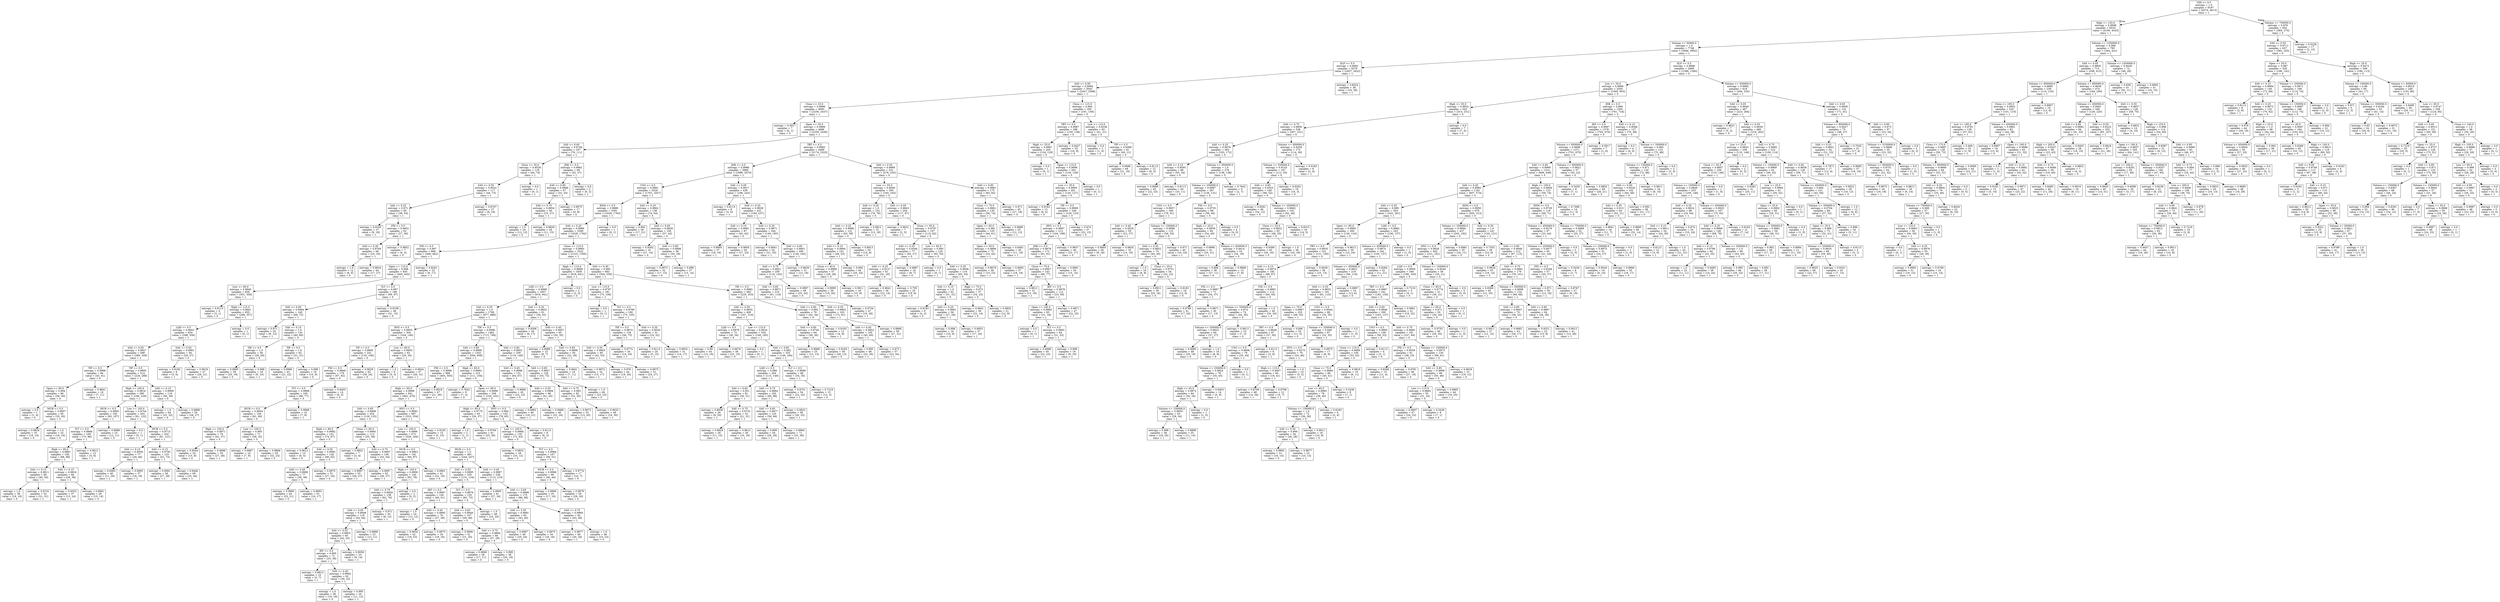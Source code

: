 digraph Tree {
node [shape=box] ;
0 [label="VXX <= 0.5\nentropy = 1.0\nsamples = 9187\nvalue = [4574, 4613]\nclass = 1"] ;
1 [label="High <= 125.0\nentropy = 0.9998\nsamples = 8533\nvalue = [4190, 4343]\nclass = 1"] ;
0 -> 1 [labeldistance=2.5, labelangle=45, headlabel="True"] ;
2 [label="Volume <= 50000.0\nentropy = 1.0\nsamples = 7748\nvalue = [3846, 3902]\nclass = 1"] ;
1 -> 2 ;
3 [label="XLF <= 0.5\nentropy = 0.9992\nsamples = 5079\nvalue = [2457, 2622]\nclass = 1"] ;
2 -> 3 ;
4 [label="SAS <= 0.95\nentropy = 0.9994\nsamples = 5043\nvalue = [2447, 2596]\nclass = 1"] ;
3 -> 4 ;
5 [label="Close <= 25.0\nentropy = 0.9989\nsamples = 4693\nvalue = [2256, 2437]\nclass = 1"] ;
4 -> 5 ;
6 [label="entropy = 0.5917\nsamples = 7\nvalue = [6, 1]\nclass = 0"] ;
5 -> 6 ;
7 [label="Open <= 35.0\nentropy = 0.9989\nsamples = 4686\nvalue = [2250, 2436]\nclass = 1"] ;
5 -> 7 ;
8 [label="SAS <= 0.65\nentropy = 0.9746\nsamples = 187\nvalue = [76, 111]\nclass = 1"] ;
7 -> 8 ;
9 [label="Close <= 35.0\nentropy = 0.9529\nsamples = 118\nvalue = [44, 74]\nclass = 1"] ;
8 -> 9 ;
10 [label="SAS <= 0.55\nentropy = 0.9552\nsamples = 117\nvalue = [44, 73]\nclass = 1"] ;
9 -> 10 ;
11 [label="SAS <= 0.25\nentropy = 0.971\nsamples = 90\nvalue = [36, 54]\nclass = 1"] ;
10 -> 11 ;
12 [label="entropy = 0.9183\nsamples = 27\nvalue = [9, 18]\nclass = 1"] ;
11 -> 12 ;
13 [label="FXI <= 0.5\nentropy = 0.9852\nsamples = 63\nvalue = [27, 36]\nclass = 1"] ;
11 -> 13 ;
14 [label="SAS <= 0.35\nentropy = 0.9769\nsamples = 56\nvalue = [23, 33]\nclass = 1"] ;
13 -> 14 ;
15 [label="entropy = 1.0\nsamples = 12\nvalue = [6, 6]\nclass = 0"] ;
14 -> 15 ;
16 [label="entropy = 0.9624\nsamples = 44\nvalue = [17, 27]\nclass = 1"] ;
14 -> 16 ;
17 [label="entropy = 0.9852\nsamples = 7\nvalue = [4, 3]\nclass = 0"] ;
13 -> 17 ;
18 [label="entropy = 0.8767\nsamples = 27\nvalue = [8, 19]\nclass = 1"] ;
10 -> 18 ;
19 [label="entropy = 0.0\nsamples = 1\nvalue = [0, 1]\nclass = 1"] ;
9 -> 19 ;
20 [label="JNK <= 0.5\nentropy = 0.9962\nsamples = 69\nvalue = [32, 37]\nclass = 1"] ;
8 -> 20 ;
21 [label="SAS <= 0.85\nentropy = 0.9986\nsamples = 67\nvalue = [32, 35]\nclass = 1"] ;
20 -> 21 ;
22 [label="SAS <= 0.75\nentropy = 0.9954\nsamples = 50\nvalue = [23, 27]\nclass = 1"] ;
21 -> 22 ;
23 [label="entropy = 1.0\nsamples = 24\nvalue = [12, 12]\nclass = 0"] ;
22 -> 23 ;
24 [label="entropy = 0.9829\nsamples = 26\nvalue = [11, 15]\nclass = 1"] ;
22 -> 24 ;
25 [label="entropy = 0.9975\nsamples = 17\nvalue = [9, 8]\nclass = 0"] ;
21 -> 25 ;
26 [label="entropy = 0.0\nsamples = 2\nvalue = [0, 2]\nclass = 1"] ;
20 -> 26 ;
27 [label="TBT <= 0.5\nentropy = 0.9992\nsamples = 4499\nvalue = [2174, 2325]\nclass = 1"] ;
7 -> 27 ;
28 [label="JNK <= 0.5\nentropy = 0.9986\nsamples = 3968\nvalue = [1898, 2070]\nclass = 1"] ;
27 -> 28 ;
29 [label="USO <= 0.5\nentropy = 0.9991\nsamples = 3529\nvalue = [1702, 1827]\nclass = 1"] ;
28 -> 29 ;
30 [label="EEM <= 0.5\nentropy = 0.9989\nsamples = 3391\nvalue = [1628, 1763]\nclass = 1"] ;
29 -> 30 ;
31 [label="SAS <= 0.25\nentropy = 0.9989\nsamples = 3390\nvalue = [1628, 1762]\nclass = 1"] ;
30 -> 31 ;
32 [label="FXI <= 0.5\nentropy = 0.997\nsamples = 868\nvalue = [406, 462]\nclass = 1"] ;
31 -> 32 ;
33 [label="Open <= 115.0\nentropy = 0.998\nsamples = 845\nvalue = [400, 445]\nclass = 1"] ;
32 -> 33 ;
34 [label="Low <= 85.0\nentropy = 0.9946\nsamples = 659\nvalue = [301, 358]\nclass = 1"] ;
33 -> 34 ;
35 [label="entropy = 0.8113\nsamples = 4\nvalue = [3, 1]\nclass = 0"] ;
34 -> 35 ;
36 [label="High <= 115.0\nentropy = 0.9941\nsamples = 655\nvalue = [298, 357]\nclass = 1"] ;
34 -> 36 ;
37 [label="LQD <= 0.5\nentropy = 0.9943\nsamples = 654\nvalue = [298, 356]\nclass = 1"] ;
36 -> 37 ;
38 [label="SAS <= 0.05\nentropy = 0.9927\nsamples = 598\nvalue = [269, 329]\nclass = 1"] ;
37 -> 38 ;
39 [label="TIP <= 0.5\nentropy = 0.9996\nsamples = 84\nvalue = [43, 41]\nclass = 0"] ;
38 -> 39 ;
40 [label="Open <= 95.0\nentropy = 0.994\nsamples = 66\nvalue = [36, 30]\nclass = 0"] ;
39 -> 40 ;
41 [label="entropy = 0.0\nsamples = 1\nvalue = [1, 0]\nclass = 0"] ;
40 -> 41 ;
42 [label="MUB <= 0.5\nentropy = 0.9957\nsamples = 65\nvalue = [35, 30]\nclass = 0"] ;
40 -> 42 ;
43 [label="entropy = 0.9834\nsamples = 33\nvalue = [19, 14]\nclass = 0"] ;
42 -> 43 ;
44 [label="entropy = 1.0\nsamples = 32\nvalue = [16, 16]\nclass = 0"] ;
42 -> 44 ;
45 [label="entropy = 0.9641\nsamples = 18\nvalue = [7, 11]\nclass = 1"] ;
39 -> 45 ;
46 [label="TIP <= 0.5\nentropy = 0.9895\nsamples = 514\nvalue = [226, 288]\nclass = 1"] ;
38 -> 46 ;
47 [label="High <= 105.0\nentropy = 0.9816\nsamples = 395\nvalue = [166, 229]\nclass = 1"] ;
46 -> 47 ;
48 [label="MUB <= 0.5\nentropy = 0.9905\nsamples = 192\nvalue = [85, 107]\nclass = 1"] ;
47 -> 48 ;
49 [label="TLT <= 0.5\nentropy = 0.9866\nsamples = 169\nvalue = [73, 96]\nclass = 1"] ;
48 -> 49 ;
50 [label="High <= 95.0\nentropy = 0.9881\nsamples = 156\nvalue = [68, 88]\nclass = 1"] ;
49 -> 50 ;
51 [label="SAS <= 0.15\nentropy = 0.9911\nsamples = 90\nvalue = [40, 50]\nclass = 1"] ;
50 -> 51 ;
52 [label="entropy = 1.0\nsamples = 38\nvalue = [19, 19]\nclass = 0"] ;
51 -> 52 ;
53 [label="entropy = 0.9732\nsamples = 52\nvalue = [21, 31]\nclass = 1"] ;
51 -> 53 ;
54 [label="SAS <= 0.15\nentropy = 0.9834\nsamples = 66\nvalue = [28, 38]\nclass = 1"] ;
50 -> 54 ;
55 [label="entropy = 0.9353\nsamples = 37\nvalue = [13, 24]\nclass = 1"] ;
54 -> 55 ;
56 [label="entropy = 0.9991\nsamples = 29\nvalue = [15, 14]\nclass = 0"] ;
54 -> 56 ;
57 [label="entropy = 0.9612\nsamples = 13\nvalue = [5, 8]\nclass = 1"] ;
49 -> 57 ;
58 [label="entropy = 0.9986\nsamples = 23\nvalue = [12, 11]\nclass = 0"] ;
48 -> 58 ;
59 [label="Low <= 105.0\nentropy = 0.9704\nsamples = 203\nvalue = [81, 122]\nclass = 1"] ;
47 -> 59 ;
60 [label="entropy = 0.0\nsamples = 1\nvalue = [0, 1]\nclass = 1"] ;
59 -> 60 ;
61 [label="MUB <= 0.5\nentropy = 0.9715\nsamples = 202\nvalue = [81, 121]\nclass = 1"] ;
59 -> 61 ;
62 [label="SAS <= 0.15\nentropy = 0.9556\nsamples = 77\nvalue = [29, 48]\nclass = 1"] ;
61 -> 62 ;
63 [label="entropy = 0.8485\nsamples = 40\nvalue = [11, 29]\nclass = 1"] ;
62 -> 63 ;
64 [label="entropy = 0.9995\nsamples = 37\nvalue = [18, 19]\nclass = 1"] ;
62 -> 64 ;
65 [label="SAS <= 0.15\nentropy = 0.9795\nsamples = 125\nvalue = [52, 73]\nclass = 1"] ;
61 -> 65 ;
66 [label="entropy = 0.9991\nsamples = 56\nvalue = [27, 29]\nclass = 1"] ;
65 -> 66 ;
67 [label="entropy = 0.9446\nsamples = 69\nvalue = [25, 44]\nclass = 1"] ;
65 -> 67 ;
68 [label="SAS <= 0.15\nentropy = 0.9999\nsamples = 119\nvalue = [60, 59]\nclass = 0"] ;
46 -> 68 ;
69 [label="entropy = 1.0\nsamples = 64\nvalue = [32, 32]\nclass = 0"] ;
68 -> 69 ;
70 [label="entropy = 0.9998\nsamples = 55\nvalue = [28, 27]\nclass = 0"] ;
68 -> 70 ;
71 [label="SAS <= 0.05\nentropy = 0.9991\nsamples = 56\nvalue = [29, 27]\nclass = 0"] ;
37 -> 71 ;
72 [label="entropy = 0.9183\nsamples = 9\nvalue = [3, 6]\nclass = 1"] ;
71 -> 72 ;
73 [label="entropy = 0.9918\nsamples = 47\nvalue = [26, 21]\nclass = 0"] ;
71 -> 73 ;
74 [label="entropy = 0.0\nsamples = 1\nvalue = [0, 1]\nclass = 1"] ;
36 -> 74 ;
75 [label="TLT <= 0.5\nentropy = 0.997\nsamples = 186\nvalue = [99, 87]\nclass = 0"] ;
33 -> 75 ;
76 [label="SAS <= 0.05\nentropy = 0.9994\nsamples = 140\nvalue = [68, 72]\nclass = 1"] ;
75 -> 76 ;
77 [label="entropy = 0.971\nsamples = 20\nvalue = [8, 12]\nclass = 1"] ;
76 -> 77 ;
78 [label="SAS <= 0.15\nentropy = 1.0\nsamples = 120\nvalue = [60, 60]\nclass = 0"] ;
76 -> 78 ;
79 [label="TIP <= 0.5\nentropy = 1.0\nsamples = 58\nvalue = [29, 29]\nclass = 0"] ;
78 -> 79 ;
80 [label="entropy = 0.9995\nsamples = 39\nvalue = [20, 19]\nclass = 0"] ;
79 -> 80 ;
81 [label="entropy = 0.998\nsamples = 19\nvalue = [9, 10]\nclass = 1"] ;
79 -> 81 ;
82 [label="TIP <= 0.5\nentropy = 1.0\nsamples = 62\nvalue = [31, 31]\nclass = 0"] ;
78 -> 82 ;
83 [label="entropy = 0.9996\nsamples = 43\nvalue = [21, 22]\nclass = 1"] ;
82 -> 83 ;
84 [label="entropy = 0.998\nsamples = 19\nvalue = [10, 9]\nclass = 0"] ;
82 -> 84 ;
85 [label="entropy = 0.9109\nsamples = 46\nvalue = [31, 15]\nclass = 0"] ;
75 -> 85 ;
86 [label="entropy = 0.8281\nsamples = 23\nvalue = [6, 17]\nclass = 1"] ;
32 -> 86 ;
87 [label="Close <= 115.0\nentropy = 0.9993\nsamples = 2522\nvalue = [1222, 1300]\nclass = 1"] ;
31 -> 87 ;
88 [label="High <= 115.0\nentropy = 0.9999\nsamples = 1859\nvalue = [918, 941]\nclass = 1"] ;
87 -> 88 ;
89 [label="LQD <= 0.5\nentropy = 0.9999\nsamples = 1857\nvalue = [916, 941]\nclass = 1"] ;
88 -> 89 ;
90 [label="SAS <= 0.35\nentropy = 1.0\nsamples = 1766\nvalue = [877, 889]\nclass = 1"] ;
89 -> 90 ;
91 [label="HYG <= 0.5\nentropy = 0.9955\nsamples = 304\nvalue = [164, 140]\nclass = 0"] ;
90 -> 91 ;
92 [label="TIP <= 0.5\nentropy = 0.9895\nsamples = 241\nvalue = [135, 106]\nclass = 0"] ;
91 -> 92 ;
93 [label="FXI <= 0.5\nentropy = 0.9949\nsamples = 179\nvalue = [97, 82]\nclass = 0"] ;
92 -> 93 ;
94 [label="TLT <= 0.5\nentropy = 0.9968\nsamples = 165\nvalue = [88, 77]\nclass = 0"] ;
93 -> 94 ;
95 [label="MUB <= 0.5\nentropy = 0.9954\nsamples = 150\nvalue = [81, 69]\nclass = 0"] ;
94 -> 95 ;
96 [label="High <= 105.0\nentropy = 0.9971\nsamples = 79\nvalue = [42, 37]\nclass = 0"] ;
95 -> 96 ;
97 [label="entropy = 0.9544\nsamples = 24\nvalue = [15, 9]\nclass = 0"] ;
96 -> 97 ;
98 [label="entropy = 0.9998\nsamples = 55\nvalue = [27, 28]\nclass = 1"] ;
96 -> 98 ;
99 [label="Low <= 105.0\nentropy = 0.993\nsamples = 71\nvalue = [39, 32]\nclass = 0"] ;
95 -> 99 ;
100 [label="entropy = 0.9887\nsamples = 16\nvalue = [7, 9]\nclass = 1"] ;
99 -> 100 ;
101 [label="entropy = 0.9806\nsamples = 55\nvalue = [32, 23]\nclass = 0"] ;
99 -> 101 ;
102 [label="entropy = 0.9968\nsamples = 15\nvalue = [7, 8]\nclass = 1"] ;
94 -> 102 ;
103 [label="entropy = 0.9403\nsamples = 14\nvalue = [9, 5]\nclass = 0"] ;
93 -> 103 ;
104 [label="entropy = 0.9629\nsamples = 62\nvalue = [38, 24]\nclass = 0"] ;
92 -> 104 ;
105 [label="Low <= 85.0\nentropy = 0.9955\nsamples = 63\nvalue = [29, 34]\nclass = 1"] ;
91 -> 105 ;
106 [label="entropy = 1.0\nsamples = 6\nvalue = [3, 3]\nclass = 0"] ;
105 -> 106 ;
107 [label="entropy = 0.9944\nsamples = 57\nvalue = [26, 31]\nclass = 1"] ;
105 -> 107 ;
108 [label="TIP <= 0.5\nentropy = 0.9996\nsamples = 1462\nvalue = [713, 749]\nclass = 1"] ;
90 -> 108 ;
109 [label="SAS <= 0.85\nentropy = 0.9999\nsamples = 1203\nvalue = [594, 609]\nclass = 1"] ;
108 -> 109 ;
110 [label="FXI <= 0.5\nentropy = 0.9996\nsamples = 988\nvalue = [483, 505]\nclass = 1"] ;
109 -> 110 ;
111 [label="High <= 95.0\nentropy = 0.9998\nsamples = 941\nvalue = [462, 479]\nclass = 1"] ;
110 -> 111 ;
112 [label="SAS <= 0.65\nentropy = 0.9998\nsamples = 254\nvalue = [129, 125]\nclass = 0"] ;
111 -> 112 ;
113 [label="High <= 85.0\nentropy = 0.9982\nsamples = 141\nvalue = [74, 67]\nclass = 0"] ;
112 -> 113 ;
114 [label="entropy = 0.9612\nsamples = 13\nvalue = [8, 5]\nclass = 0"] ;
113 -> 114 ;
115 [label="SAS <= 0.55\nentropy = 0.9993\nsamples = 128\nvalue = [66, 62]\nclass = 0"] ;
113 -> 115 ;
116 [label="SAS <= 0.45\nentropy = 0.9999\nsamples = 77\nvalue = [39, 38]\nclass = 0"] ;
115 -> 116 ;
117 [label="entropy = 0.9985\nsamples = 44\nvalue = [23, 21]\nclass = 0"] ;
116 -> 117 ;
118 [label="entropy = 0.9993\nsamples = 33\nvalue = [16, 17]\nclass = 1"] ;
116 -> 118 ;
119 [label="entropy = 0.9975\nsamples = 51\nvalue = [27, 24]\nclass = 0"] ;
115 -> 119 ;
120 [label="Close <= 85.0\nentropy = 0.9995\nsamples = 113\nvalue = [55, 58]\nclass = 1"] ;
112 -> 120 ;
121 [label="entropy = 0.9852\nsamples = 7\nvalue = [3, 4]\nclass = 1"] ;
120 -> 121 ;
122 [label="SAS <= 0.75\nentropy = 0.9997\nsamples = 106\nvalue = [52, 54]\nclass = 1"] ;
120 -> 122 ;
123 [label="entropy = 0.9997\nsamples = 53\nvalue = [26, 27]\nclass = 1"] ;
122 -> 123 ;
124 [label="entropy = 0.9997\nsamples = 53\nvalue = [26, 27]\nclass = 1"] ;
122 -> 124 ;
125 [label="HYG <= 0.5\nentropy = 0.9993\nsamples = 687\nvalue = [333, 354]\nclass = 1"] ;
111 -> 125 ;
126 [label="Low <= 105.0\nentropy = 0.9996\nsamples = 672\nvalue = [328, 344]\nclass = 1"] ;
125 -> 126 ;
127 [label="MUB <= 0.5\nentropy = 0.9963\nsamples = 181\nvalue = [84, 97]\nclass = 1"] ;
126 -> 127 ;
128 [label="High <= 105.0\nentropy = 0.9906\nsamples = 140\nvalue = [62, 78]\nclass = 1"] ;
127 -> 128 ;
129 [label="SAS <= 0.75\nentropy = 0.9926\nsamples = 138\nvalue = [62, 76]\nclass = 1"] ;
128 -> 129 ;
130 [label="SAS <= 0.65\nentropy = 0.9948\nsamples = 118\nvalue = [54, 64]\nclass = 1"] ;
129 -> 130 ;
131 [label="SAS <= 0.55\nentropy = 0.9903\nsamples = 95\nvalue = [42, 53]\nclass = 1"] ;
130 -> 131 ;
132 [label="IEF <= 0.5\nentropy = 0.995\nsamples = 72\nvalue = [33, 39]\nclass = 1"] ;
131 -> 132 ;
133 [label="entropy = 0.8813\nsamples = 10\nvalue = [3, 7]\nclass = 1"] ;
132 -> 133 ;
134 [label="SAS <= 0.45\nentropy = 0.9992\nsamples = 62\nvalue = [30, 32]\nclass = 1"] ;
132 -> 134 ;
135 [label="entropy = 1.0\nsamples = 38\nvalue = [19, 19]\nclass = 0"] ;
134 -> 135 ;
136 [label="entropy = 0.995\nsamples = 24\nvalue = [11, 13]\nclass = 1"] ;
134 -> 136 ;
137 [label="entropy = 0.9656\nsamples = 23\nvalue = [9, 14]\nclass = 1"] ;
131 -> 137 ;
138 [label="entropy = 0.9986\nsamples = 23\nvalue = [12, 11]\nclass = 0"] ;
130 -> 138 ;
139 [label="entropy = 0.971\nsamples = 20\nvalue = [8, 12]\nclass = 1"] ;
129 -> 139 ;
140 [label="entropy = 0.0\nsamples = 2\nvalue = [0, 2]\nclass = 1"] ;
128 -> 140 ;
141 [label="entropy = 0.9961\nsamples = 41\nvalue = [22, 19]\nclass = 0"] ;
127 -> 141 ;
142 [label="MUB <= 0.5\nentropy = 1.0\nsamples = 491\nvalue = [244, 247]\nclass = 1"] ;
126 -> 142 ;
143 [label="SAS <= 0.55\nentropy = 0.9995\nsamples = 255\nvalue = [131, 124]\nclass = 0"] ;
142 -> 143 ;
144 [label="IEF <= 0.5\nentropy = 0.9997\nsamples = 100\nvalue = [49, 51]\nclass = 1"] ;
143 -> 144 ;
145 [label="entropy = 1.0\nsamples = 24\nvalue = [12, 12]\nclass = 0"] ;
144 -> 145 ;
146 [label="SAS <= 0.45\nentropy = 0.9995\nsamples = 76\nvalue = [37, 39]\nclass = 1"] ;
144 -> 146 ;
147 [label="entropy = 0.9934\nsamples = 42\nvalue = [19, 23]\nclass = 1"] ;
146 -> 147 ;
148 [label="entropy = 0.9975\nsamples = 34\nvalue = [18, 16]\nclass = 0"] ;
146 -> 148 ;
149 [label="TLT <= 0.5\nentropy = 0.9976\nsamples = 155\nvalue = [82, 73]\nclass = 0"] ;
143 -> 149 ;
150 [label="SAS <= 0.65\nentropy = 0.9949\nsamples = 107\nvalue = [58, 49]\nclass = 0"] ;
149 -> 150 ;
151 [label="entropy = 0.9996\nsamples = 41\nvalue = [21, 20]\nclass = 0"] ;
150 -> 151 ;
152 [label="SAS <= 0.75\nentropy = 0.9894\nsamples = 66\nvalue = [37, 29]\nclass = 0"] ;
150 -> 152 ;
153 [label="entropy = 0.9666\nsamples = 28\nvalue = [17, 11]\nclass = 0"] ;
152 -> 153 ;
154 [label="entropy = 0.998\nsamples = 38\nvalue = [20, 18]\nclass = 0"] ;
152 -> 154 ;
155 [label="entropy = 1.0\nsamples = 48\nvalue = [24, 24]\nclass = 0"] ;
149 -> 155 ;
156 [label="SAS <= 0.45\nentropy = 0.9987\nsamples = 236\nvalue = [113, 123]\nclass = 1"] ;
142 -> 156 ;
157 [label="entropy = 0.9905\nsamples = 61\nvalue = [27, 34]\nclass = 1"] ;
156 -> 157 ;
158 [label="SAS <= 0.65\nentropy = 0.9998\nsamples = 175\nvalue = [86, 89]\nclass = 1"] ;
156 -> 158 ;
159 [label="SAS <= 0.55\nentropy = 0.9991\nsamples = 83\nvalue = [43, 40]\nclass = 0"] ;
158 -> 159 ;
160 [label="entropy = 0.9997\nsamples = 49\nvalue = [25, 24]\nclass = 0"] ;
159 -> 160 ;
161 [label="entropy = 0.9975\nsamples = 34\nvalue = [18, 16]\nclass = 0"] ;
159 -> 161 ;
162 [label="SAS <= 0.75\nentropy = 0.9969\nsamples = 92\nvalue = [43, 49]\nclass = 1"] ;
158 -> 162 ;
163 [label="entropy = 0.9877\nsamples = 46\nvalue = [20, 26]\nclass = 1"] ;
162 -> 163 ;
164 [label="entropy = 1.0\nsamples = 46\nvalue = [23, 23]\nclass = 0"] ;
162 -> 164 ;
165 [label="entropy = 0.9183\nsamples = 15\nvalue = [5, 10]\nclass = 1"] ;
125 -> 165 ;
166 [label="entropy = 0.9918\nsamples = 47\nvalue = [21, 26]\nclass = 1"] ;
110 -> 166 ;
167 [label="High <= 65.0\nentropy = 0.9992\nsamples = 215\nvalue = [111, 104]\nclass = 0"] ;
109 -> 167 ;
168 [label="entropy = 0.7642\nsamples = 9\nvalue = [7, 2]\nclass = 0"] ;
167 -> 168 ;
169 [label="Open <= 95.0\nentropy = 0.9999\nsamples = 206\nvalue = [104, 102]\nclass = 0"] ;
167 -> 169 ;
170 [label="High <= 85.0\nentropy = 0.9779\nsamples = 63\nvalue = [26, 37]\nclass = 1"] ;
169 -> 170 ;
171 [label="entropy = 1.0\nsamples = 2\nvalue = [1, 1]\nclass = 0"] ;
170 -> 171 ;
172 [label="entropy = 0.9764\nsamples = 61\nvalue = [25, 36]\nclass = 1"] ;
170 -> 172 ;
173 [label="HYG <= 0.5\nentropy = 0.994\nsamples = 143\nvalue = [78, 65]\nclass = 0"] ;
169 -> 173 ;
174 [label="Low <= 105.0\nentropy = 0.9968\nsamples = 135\nvalue = [72, 63]\nclass = 0"] ;
173 -> 174 ;
175 [label="entropy = 0.9852\nsamples = 28\nvalue = [16, 12]\nclass = 0"] ;
174 -> 175 ;
176 [label="TLT <= 0.5\nentropy = 0.9984\nsamples = 107\nvalue = [56, 51]\nclass = 0"] ;
174 -> 176 ;
177 [label="MUB <= 0.5\nentropy = 0.9996\nsamples = 90\nvalue = [46, 44]\nclass = 0"] ;
176 -> 177 ;
178 [label="entropy = 0.9994\nsamples = 35\nvalue = [17, 18]\nclass = 1"] ;
177 -> 178 ;
179 [label="entropy = 0.9979\nsamples = 55\nvalue = [29, 26]\nclass = 0"] ;
177 -> 179 ;
180 [label="entropy = 0.9774\nsamples = 17\nvalue = [10, 7]\nclass = 0"] ;
176 -> 180 ;
181 [label="entropy = 0.8113\nsamples = 8\nvalue = [6, 2]\nclass = 0"] ;
173 -> 181 ;
182 [label="SAS <= 0.65\nentropy = 0.9953\nsamples = 259\nvalue = [119, 140]\nclass = 1"] ;
108 -> 182 ;
183 [label="SAS <= 0.45\nentropy = 0.9996\nsamples = 131\nvalue = [64, 67]\nclass = 1"] ;
182 -> 183 ;
184 [label="entropy = 0.9996\nsamples = 45\nvalue = [23, 22]\nclass = 0"] ;
183 -> 184 ;
185 [label="SAS <= 0.55\nentropy = 0.9984\nsamples = 86\nvalue = [41, 45]\nclass = 1"] ;
183 -> 185 ;
186 [label="entropy = 0.9982\nsamples = 40\nvalue = [19, 21]\nclass = 1"] ;
185 -> 186 ;
187 [label="entropy = 0.9986\nsamples = 46\nvalue = [22, 24]\nclass = 1"] ;
185 -> 187 ;
188 [label="SAS <= 0.85\nentropy = 0.9857\nsamples = 128\nvalue = [55, 73]\nclass = 1"] ;
182 -> 188 ;
189 [label="SAS <= 0.75\nentropy = 0.965\nsamples = 82\nvalue = [32, 50]\nclass = 1"] ;
188 -> 189 ;
190 [label="entropy = 0.9673\nsamples = 33\nvalue = [13, 20]\nclass = 1"] ;
189 -> 190 ;
191 [label="entropy = 0.9633\nsamples = 49\nvalue = [19, 30]\nclass = 1"] ;
189 -> 191 ;
192 [label="entropy = 1.0\nsamples = 46\nvalue = [23, 23]\nclass = 0"] ;
188 -> 192 ;
193 [label="SAS <= 0.35\nentropy = 0.9852\nsamples = 91\nvalue = [39, 52]\nclass = 1"] ;
89 -> 193 ;
194 [label="entropy = 0.9306\nsamples = 26\nvalue = [9, 17]\nclass = 1"] ;
193 -> 194 ;
195 [label="SAS <= 0.45\nentropy = 0.9957\nsamples = 65\nvalue = [30, 35]\nclass = 1"] ;
193 -> 195 ;
196 [label="entropy = 0.9968\nsamples = 15\nvalue = [8, 7]\nclass = 0"] ;
195 -> 196 ;
197 [label="SAS <= 0.65\nentropy = 0.9896\nsamples = 50\nvalue = [22, 28]\nclass = 1"] ;
195 -> 197 ;
198 [label="entropy = 0.9641\nsamples = 18\nvalue = [7, 11]\nclass = 1"] ;
197 -> 198 ;
199 [label="entropy = 0.9972\nsamples = 32\nvalue = [15, 17]\nclass = 1"] ;
197 -> 199 ;
200 [label="entropy = 0.0\nsamples = 2\nvalue = [2, 0]\nclass = 0"] ;
88 -> 200 ;
201 [label="SAS <= 0.45\nentropy = 0.995\nsamples = 663\nvalue = [304, 359]\nclass = 1"] ;
87 -> 201 ;
202 [label="Low <= 115.0\nentropy = 0.9787\nsamples = 181\nvalue = [75, 106]\nclass = 1"] ;
201 -> 202 ;
203 [label="entropy = 0.0\nsamples = 1\nvalue = [0, 1]\nclass = 1"] ;
202 -> 203 ;
204 [label="TLT <= 0.5\nentropy = 0.9799\nsamples = 180\nvalue = [75, 105]\nclass = 1"] ;
202 -> 204 ;
205 [label="TIP <= 0.5\nentropy = 0.9874\nsamples = 129\nvalue = [56, 73]\nclass = 1"] ;
204 -> 205 ;
206 [label="SAS <= 0.35\nentropy = 0.9903\nsamples = 95\nvalue = [42, 53]\nclass = 1"] ;
205 -> 206 ;
207 [label="entropy = 0.976\nsamples = 44\nvalue = [18, 26]\nclass = 1"] ;
206 -> 207 ;
208 [label="entropy = 0.9975\nsamples = 51\nvalue = [24, 27]\nclass = 1"] ;
206 -> 208 ;
209 [label="entropy = 0.9774\nsamples = 34\nvalue = [14, 20]\nclass = 1"] ;
205 -> 209 ;
210 [label="SAS <= 0.35\nentropy = 0.9526\nsamples = 51\nvalue = [19, 32]\nclass = 1"] ;
204 -> 210 ;
211 [label="entropy = 0.8113\nsamples = 20\nvalue = [5, 15]\nclass = 1"] ;
210 -> 211 ;
212 [label="entropy = 0.9932\nsamples = 31\nvalue = [14, 17]\nclass = 1"] ;
210 -> 212 ;
213 [label="TIP <= 0.5\nentropy = 0.9982\nsamples = 482\nvalue = [229, 253]\nclass = 1"] ;
201 -> 213 ;
214 [label="SAS <= 0.55\nentropy = 0.9955\nsamples = 406\nvalue = [187, 219]\nclass = 1"] ;
213 -> 214 ;
215 [label="LQD <= 0.5\nentropy = 0.9978\nsamples = 72\nvalue = [38, 34]\nclass = 0"] ;
214 -> 215 ;
216 [label="entropy = 0.99\nsamples = 34\nvalue = [15, 19]\nclass = 1"] ;
215 -> 216 ;
217 [label="entropy = 0.9678\nsamples = 38\nvalue = [23, 15]\nclass = 0"] ;
215 -> 217 ;
218 [label="Low <= 115.0\nentropy = 0.9916\nsamples = 334\nvalue = [149, 185]\nclass = 1"] ;
214 -> 218 ;
219 [label="entropy = 0.0\nsamples = 1\nvalue = [0, 1]\nclass = 1"] ;
218 -> 219 ;
220 [label="SAS <= 0.85\nentropy = 0.992\nsamples = 333\nvalue = [149, 184]\nclass = 1"] ;
218 -> 220 ;
221 [label="LQD <= 0.5\nentropy = 0.988\nsamples = 264\nvalue = [115, 149]\nclass = 1"] ;
220 -> 221 ;
222 [label="SAS <= 0.65\nentropy = 0.951\nsamples = 81\nvalue = [30, 51]\nclass = 1"] ;
221 -> 222 ;
223 [label="entropy = 0.8936\nsamples = 29\nvalue = [9, 20]\nclass = 1"] ;
222 -> 223 ;
224 [label="SAS <= 0.75\nentropy = 0.9732\nsamples = 52\nvalue = [21, 31]\nclass = 1"] ;
222 -> 224 ;
225 [label="entropy = 0.9829\nsamples = 26\nvalue = [11, 15]\nclass = 1"] ;
224 -> 225 ;
226 [label="entropy = 0.9612\nsamples = 26\nvalue = [10, 16]\nclass = 1"] ;
224 -> 226 ;
227 [label="SAS <= 0.75\nentropy = 0.9964\nsamples = 183\nvalue = [85, 98]\nclass = 1"] ;
221 -> 227 ;
228 [label="SAS <= 0.65\nentropy = 0.9977\nsamples = 125\nvalue = [59, 66]\nclass = 1"] ;
227 -> 228 ;
229 [label="entropy = 0.999\nsamples = 54\nvalue = [26, 28]\nclass = 1"] ;
228 -> 229 ;
230 [label="entropy = 0.9964\nsamples = 71\nvalue = [33, 38]\nclass = 1"] ;
228 -> 230 ;
231 [label="entropy = 0.9923\nsamples = 58\nvalue = [26, 32]\nclass = 1"] ;
227 -> 231 ;
232 [label="TLT <= 0.5\nentropy = 0.9998\nsamples = 69\nvalue = [34, 35]\nclass = 1"] ;
220 -> 232 ;
233 [label="entropy = 0.9751\nsamples = 54\nvalue = [22, 32]\nclass = 1"] ;
232 -> 233 ;
234 [label="entropy = 0.7219\nsamples = 15\nvalue = [12, 3]\nclass = 0"] ;
232 -> 234 ;
235 [label="SAS <= 0.85\nentropy = 0.992\nsamples = 76\nvalue = [42, 34]\nclass = 0"] ;
213 -> 235 ;
236 [label="SAS <= 0.65\nentropy = 0.9745\nsamples = 64\nvalue = [38, 26]\nclass = 0"] ;
235 -> 236 ;
237 [label="entropy = 0.9988\nsamples = 25\nvalue = [12, 13]\nclass = 1"] ;
236 -> 237 ;
238 [label="entropy = 0.9183\nsamples = 39\nvalue = [26, 13]\nclass = 0"] ;
236 -> 238 ;
239 [label="entropy = 0.9183\nsamples = 12\nvalue = [4, 8]\nclass = 1"] ;
235 -> 239 ;
240 [label="entropy = 0.0\nsamples = 1\nvalue = [0, 1]\nclass = 1"] ;
30 -> 240 ;
241 [label="SAS <= 0.25\nentropy = 0.9962\nsamples = 138\nvalue = [74, 64]\nclass = 0"] ;
29 -> 241 ;
242 [label="entropy = 0.992\nsamples = 38\nvalue = [17, 21]\nclass = 1"] ;
241 -> 242 ;
243 [label="SAS <= 0.65\nentropy = 0.9858\nsamples = 100\nvalue = [57, 43]\nclass = 0"] ;
241 -> 243 ;
244 [label="entropy = 0.9262\nsamples = 41\nvalue = [27, 14]\nclass = 0"] ;
243 -> 244 ;
245 [label="SAS <= 0.85\nentropy = 0.9998\nsamples = 59\nvalue = [30, 29]\nclass = 0"] ;
243 -> 245 ;
246 [label="entropy = 0.9972\nsamples = 32\nvalue = [17, 15]\nclass = 0"] ;
245 -> 246 ;
247 [label="entropy = 0.999\nsamples = 27\nvalue = [13, 14]\nclass = 1"] ;
245 -> 247 ;
248 [label="SAS <= 0.05\nentropy = 0.9917\nsamples = 439\nvalue = [196, 243]\nclass = 1"] ;
28 -> 248 ;
249 [label="entropy = 0.8113\nsamples = 8\nvalue = [2, 6]\nclass = 1"] ;
248 -> 249 ;
250 [label="SAS <= 0.25\nentropy = 0.9928\nsamples = 431\nvalue = [194, 237]\nclass = 1"] ;
248 -> 250 ;
251 [label="SAS <= 0.15\nentropy = 0.9991\nsamples = 87\nvalue = [45, 42]\nclass = 0"] ;
250 -> 251 ;
252 [label="entropy = 0.9995\nsamples = 37\nvalue = [18, 19]\nclass = 1"] ;
251 -> 252 ;
253 [label="entropy = 0.9954\nsamples = 50\nvalue = [27, 23]\nclass = 0"] ;
251 -> 253 ;
254 [label="SAS <= 0.35\nentropy = 0.9871\nsamples = 344\nvalue = [149, 195]\nclass = 1"] ;
250 -> 254 ;
255 [label="entropy = 0.9641\nsamples = 54\nvalue = [21, 33]\nclass = 1"] ;
254 -> 255 ;
256 [label="SAS <= 0.85\nentropy = 0.9901\nsamples = 290\nvalue = [128, 162]\nclass = 1"] ;
254 -> 256 ;
257 [label="SAS <= 0.75\nentropy = 0.9921\nsamples = 259\nvalue = [116, 143]\nclass = 1"] ;
256 -> 257 ;
258 [label="SAS <= 0.65\nentropy = 0.9871\nsamples = 210\nvalue = [91, 119]\nclass = 1"] ;
257 -> 258 ;
259 [label="SAS <= 0.55\nentropy = 0.9902\nsamples = 163\nvalue = [72, 91]\nclass = 1"] ;
258 -> 259 ;
260 [label="SAS <= 0.45\nentropy = 0.9852\nsamples = 105\nvalue = [45, 60]\nclass = 1"] ;
259 -> 260 ;
261 [label="entropy = 0.995\nsamples = 48\nvalue = [22, 26]\nclass = 1"] ;
260 -> 261 ;
262 [label="entropy = 0.973\nsamples = 57\nvalue = [23, 34]\nclass = 1"] ;
260 -> 262 ;
263 [label="entropy = 0.9966\nsamples = 58\nvalue = [27, 31]\nclass = 1"] ;
259 -> 263 ;
264 [label="entropy = 0.9734\nsamples = 47\nvalue = [19, 28]\nclass = 1"] ;
258 -> 264 ;
265 [label="entropy = 0.9997\nsamples = 49\nvalue = [25, 24]\nclass = 0"] ;
257 -> 265 ;
266 [label="entropy = 0.9629\nsamples = 31\nvalue = [12, 19]\nclass = 1"] ;
256 -> 266 ;
267 [label="SAS <= 0.55\nentropy = 0.9989\nsamples = 531\nvalue = [276, 255]\nclass = 0"] ;
27 -> 267 ;
268 [label="Low <= 55.0\nentropy = 0.9949\nsamples = 356\nvalue = [193, 163]\nclass = 0"] ;
267 -> 268 ;
269 [label="SAS <= 0.35\nentropy = 1.0\nsamples = 152\nvalue = [76, 76]\nclass = 0"] ;
268 -> 269 ;
270 [label="SAS <= 0.25\nentropy = 0.9988\nsamples = 121\nvalue = [63, 58]\nclass = 0"] ;
269 -> 270 ;
271 [label="SAS <= 0.15\nentropy = 0.9994\nsamples = 101\nvalue = [49, 52]\nclass = 1"] ;
270 -> 271 ;
272 [label="Close <= 45.0\nentropy = 0.9998\nsamples = 57\nvalue = [29, 28]\nclass = 0"] ;
271 -> 272 ;
273 [label="entropy = 0.9995\nsamples = 39\nvalue = [19, 20]\nclass = 1"] ;
272 -> 273 ;
274 [label="entropy = 0.9911\nsamples = 18\nvalue = [10, 8]\nclass = 0"] ;
272 -> 274 ;
275 [label="entropy = 0.994\nsamples = 44\nvalue = [20, 24]\nclass = 1"] ;
271 -> 275 ;
276 [label="entropy = 0.8813\nsamples = 20\nvalue = [14, 6]\nclass = 0"] ;
270 -> 276 ;
277 [label="entropy = 0.9812\nsamples = 31\nvalue = [13, 18]\nclass = 1"] ;
269 -> 277 ;
278 [label="SAS <= 0.05\nentropy = 0.9843\nsamples = 204\nvalue = [117, 87]\nclass = 0"] ;
268 -> 278 ;
279 [label="entropy = 0.8631\nsamples = 7\nvalue = [2, 5]\nclass = 1"] ;
278 -> 279 ;
280 [label="Close <= 65.0\nentropy = 0.9797\nsamples = 197\nvalue = [115, 82]\nclass = 0"] ;
278 -> 280 ;
281 [label="SAS <= 0.35\nentropy = 0.9346\nsamples = 77\nvalue = [50, 27]\nclass = 0"] ;
280 -> 281 ;
282 [label="SAS <= 0.25\nentropy = 0.9127\nsamples = 61\nvalue = [41, 20]\nclass = 0"] ;
281 -> 282 ;
283 [label="entropy = 0.9641\nsamples = 36\nvalue = [22, 14]\nclass = 0"] ;
282 -> 283 ;
284 [label="entropy = 0.795\nsamples = 25\nvalue = [19, 6]\nclass = 0"] ;
282 -> 284 ;
285 [label="entropy = 0.9887\nsamples = 16\nvalue = [9, 7]\nclass = 0"] ;
281 -> 285 ;
286 [label="Low <= 65.0\nentropy = 0.995\nsamples = 120\nvalue = [65, 55]\nclass = 0"] ;
280 -> 286 ;
287 [label="entropy = 0.0\nsamples = 1\nvalue = [0, 1]\nclass = 1"] ;
286 -> 287 ;
288 [label="SAS <= 0.35\nentropy = 0.9938\nsamples = 119\nvalue = [65, 54]\nclass = 0"] ;
286 -> 288 ;
289 [label="SAS <= 0.15\nentropy = 1.0\nsamples = 62\nvalue = [31, 31]\nclass = 0"] ;
288 -> 289 ;
290 [label="entropy = 0.9183\nsamples = 6\nvalue = [4, 2]\nclass = 0"] ;
289 -> 290 ;
291 [label="SAS <= 0.25\nentropy = 0.9991\nsamples = 56\nvalue = [27, 29]\nclass = 1"] ;
289 -> 291 ;
292 [label="entropy = 0.998\nsamples = 19\nvalue = [10, 9]\nclass = 0"] ;
291 -> 292 ;
293 [label="entropy = 0.9953\nsamples = 37\nvalue = [17, 20]\nclass = 1"] ;
291 -> 293 ;
294 [label="High <= 75.0\nentropy = 0.973\nsamples = 57\nvalue = [34, 23]\nclass = 0"] ;
288 -> 294 ;
295 [label="entropy = 0.9641\nsamples = 36\nvalue = [22, 14]\nclass = 0"] ;
294 -> 295 ;
296 [label="entropy = 0.9852\nsamples = 21\nvalue = [12, 9]\nclass = 0"] ;
294 -> 296 ;
297 [label="SAS <= 0.85\nentropy = 0.9981\nsamples = 175\nvalue = [83, 92]\nclass = 1"] ;
267 -> 297 ;
298 [label="Close <= 75.0\nentropy = 0.9861\nsamples = 130\nvalue = [56, 74]\nclass = 1"] ;
297 -> 298 ;
299 [label="Open <= 65.0\nentropy = 0.981\nsamples = 105\nvalue = [44, 61]\nclass = 1"] ;
298 -> 299 ;
300 [label="Open <= 55.0\nentropy = 0.9896\nsamples = 75\nvalue = [33, 42]\nclass = 1"] ;
299 -> 300 ;
301 [label="entropy = 0.9678\nsamples = 38\nvalue = [15, 23]\nclass = 1"] ;
300 -> 301 ;
302 [label="entropy = 0.9995\nsamples = 37\nvalue = [18, 19]\nclass = 1"] ;
300 -> 302 ;
303 [label="entropy = 0.9481\nsamples = 30\nvalue = [11, 19]\nclass = 1"] ;
299 -> 303 ;
304 [label="entropy = 0.9988\nsamples = 25\nvalue = [12, 13]\nclass = 1"] ;
298 -> 304 ;
305 [label="entropy = 0.971\nsamples = 45\nvalue = [27, 18]\nclass = 0"] ;
297 -> 305 ;
306 [label="Close <= 115.0\nentropy = 0.994\nsamples = 350\nvalue = [191, 159]\nclass = 0"] ;
4 -> 306 ;
307 [label="TBT <= 0.5\nentropy = 0.9987\nsamples = 288\nvalue = [150, 138]\nclass = 0"] ;
306 -> 307 ;
308 [label="High <= 25.0\nentropy = 0.9997\nsamples = 263\nvalue = [134, 129]\nclass = 0"] ;
307 -> 308 ;
309 [label="entropy = 0.0\nsamples = 1\nvalue = [0, 1]\nclass = 1"] ;
308 -> 309 ;
310 [label="Open <= 115.0\nentropy = 0.9996\nsamples = 262\nvalue = [134, 128]\nclass = 0"] ;
308 -> 310 ;
311 [label="Low <= 35.0\nentropy = 0.9995\nsamples = 261\nvalue = [134, 127]\nclass = 0"] ;
310 -> 311 ;
312 [label="entropy = 0.9183\nsamples = 12\nvalue = [8, 4]\nclass = 0"] ;
311 -> 312 ;
313 [label="TIP <= 0.5\nentropy = 0.9999\nsamples = 249\nvalue = [126, 123]\nclass = 0"] ;
311 -> 313 ;
314 [label="HYG <= 0.5\nentropy = 0.9997\nsamples = 212\nvalue = [104, 108]\nclass = 1"] ;
313 -> 314 ;
315 [label="JNK <= 0.5\nentropy = 0.9976\nsamples = 172\nvalue = [81, 91]\nclass = 1"] ;
314 -> 315 ;
316 [label="Close <= 70.0\nentropy = 0.9957\nsamples = 143\nvalue = [66, 77]\nclass = 1"] ;
315 -> 316 ;
317 [label="entropy = 0.9812\nsamples = 31\nvalue = [13, 18]\nclass = 1"] ;
316 -> 317 ;
318 [label="IEF <= 0.5\nentropy = 0.9979\nsamples = 112\nvalue = [53, 59]\nclass = 1"] ;
316 -> 318 ;
319 [label="Open <= 105.0\nentropy = 0.9985\nsamples = 65\nvalue = [31, 34]\nclass = 1"] ;
318 -> 319 ;
320 [label="entropy = 0.0\nsamples = 1\nvalue = [0, 1]\nclass = 1"] ;
319 -> 320 ;
321 [label="TLT <= 0.5\nentropy = 0.9993\nsamples = 64\nvalue = [31, 33]\nclass = 1"] ;
319 -> 321 ;
322 [label="entropy = 0.9996\nsamples = 45\nvalue = [22, 23]\nclass = 1"] ;
321 -> 322 ;
323 [label="entropy = 0.998\nsamples = 19\nvalue = [9, 10]\nclass = 1"] ;
321 -> 323 ;
324 [label="entropy = 0.9971\nsamples = 47\nvalue = [22, 25]\nclass = 1"] ;
318 -> 324 ;
325 [label="entropy = 0.9991\nsamples = 29\nvalue = [15, 14]\nclass = 0"] ;
315 -> 325 ;
326 [label="entropy = 0.9837\nsamples = 40\nvalue = [23, 17]\nclass = 0"] ;
314 -> 326 ;
327 [label="entropy = 0.974\nsamples = 37\nvalue = [22, 15]\nclass = 0"] ;
313 -> 327 ;
328 [label="entropy = 0.0\nsamples = 1\nvalue = [0, 1]\nclass = 1"] ;
310 -> 328 ;
329 [label="entropy = 0.9427\nsamples = 25\nvalue = [16, 9]\nclass = 0"] ;
307 -> 329 ;
330 [label="Low <= 115.0\nentropy = 0.9236\nsamples = 62\nvalue = [41, 21]\nclass = 0"] ;
306 -> 330 ;
331 [label="entropy = 0.0\nsamples = 1\nvalue = [1, 0]\nclass = 0"] ;
330 -> 331 ;
332 [label="TIP <= 0.5\nentropy = 0.9288\nsamples = 61\nvalue = [40, 21]\nclass = 0"] ;
330 -> 332 ;
333 [label="entropy = 0.9486\nsamples = 49\nvalue = [31, 18]\nclass = 0"] ;
332 -> 333 ;
334 [label="entropy = 0.8113\nsamples = 12\nvalue = [9, 3]\nclass = 0"] ;
332 -> 334 ;
335 [label="entropy = 0.8524\nsamples = 36\nvalue = [10, 26]\nclass = 1"] ;
3 -> 335 ;
336 [label="XLF <= 0.5\nentropy = 0.9988\nsamples = 2669\nvalue = [1389, 1280]\nclass = 0"] ;
2 -> 336 ;
337 [label="Low <= 35.0\nentropy = 0.9966\nsamples = 2050\nvalue = [1095, 955]\nclass = 0"] ;
336 -> 337 ;
338 [label="High <= 35.0\nentropy = 0.9832\nsamples = 545\nvalue = [314, 231]\nclass = 0"] ;
337 -> 338 ;
339 [label="SAS <= 0.75\nentropy = 0.9856\nsamples = 538\nvalue = [307, 231]\nclass = 0"] ;
338 -> 339 ;
340 [label="SAS <= 0.25\nentropy = 0.9976\nsamples = 365\nvalue = [193, 172]\nclass = 0"] ;
339 -> 340 ;
341 [label="SAS <= 0.15\nentropy = 0.9595\nsamples = 89\nvalue = [55, 34]\nclass = 0"] ;
340 -> 341 ;
342 [label="entropy = 0.9996\nsamples = 45\nvalue = [22, 23]\nclass = 1"] ;
341 -> 342 ;
343 [label="entropy = 0.8113\nsamples = 44\nvalue = [33, 11]\nclass = 0"] ;
341 -> 343 ;
344 [label="Volume <= 950000.0\nentropy = 1.0\nsamples = 276\nvalue = [138, 138]\nclass = 0"] ;
340 -> 344 ;
345 [label="Volume <= 250000.0\nentropy = 0.9997\nsamples = 267\nvalue = [136, 131]\nclass = 0"] ;
344 -> 345 ;
346 [label="USO <= 0.5\nentropy = 0.9957\nsamples = 169\nvalue = [78, 91]\nclass = 1"] ;
345 -> 346 ;
347 [label="SAS <= 0.45\nentropy = 0.9529\nsamples = 59\nvalue = [22, 37]\nclass = 1"] ;
346 -> 347 ;
348 [label="entropy = 0.8905\nsamples = 26\nvalue = [8, 18]\nclass = 1"] ;
347 -> 348 ;
349 [label="entropy = 0.9834\nsamples = 33\nvalue = [14, 19]\nclass = 1"] ;
347 -> 349 ;
350 [label="Volume <= 150000.0\nentropy = 0.9998\nsamples = 110\nvalue = [56, 54]\nclass = 0"] ;
346 -> 350 ;
351 [label="SAS <= 0.35\nentropy = 0.9852\nsamples = 70\nvalue = [40, 30]\nclass = 0"] ;
350 -> 351 ;
352 [label="entropy = 1.0\nsamples = 16\nvalue = [8, 8]\nclass = 0"] ;
351 -> 352 ;
353 [label="Close <= 25.0\nentropy = 0.9751\nsamples = 54\nvalue = [32, 22]\nclass = 0"] ;
351 -> 353 ;
354 [label="entropy = 0.9911\nsamples = 36\nvalue = [20, 16]\nclass = 0"] ;
353 -> 354 ;
355 [label="entropy = 0.9183\nsamples = 18\nvalue = [12, 6]\nclass = 0"] ;
353 -> 355 ;
356 [label="entropy = 0.971\nsamples = 40\nvalue = [16, 24]\nclass = 1"] ;
350 -> 356 ;
357 [label="FXI <= 0.5\nentropy = 0.9755\nsamples = 98\nvalue = [58, 40]\nclass = 0"] ;
345 -> 357 ;
358 [label="High <= 25.0\nentropy = 0.9839\nsamples = 94\nvalue = [54, 40]\nclass = 0"] ;
357 -> 358 ;
359 [label="entropy = 0.9996\nsamples = 41\nvalue = [20, 21]\nclass = 1"] ;
358 -> 359 ;
360 [label="Volume <= 650000.0\nentropy = 0.9414\nsamples = 53\nvalue = [34, 19]\nclass = 0"] ;
358 -> 360 ;
361 [label="entropy = 0.868\nsamples = 38\nvalue = [27, 11]\nclass = 0"] ;
360 -> 361 ;
362 [label="entropy = 0.9968\nsamples = 15\nvalue = [7, 8]\nclass = 1"] ;
360 -> 362 ;
363 [label="entropy = 0.0\nsamples = 4\nvalue = [4, 0]\nclass = 0"] ;
357 -> 363 ;
364 [label="entropy = 0.7642\nsamples = 9\nvalue = [2, 7]\nclass = 1"] ;
344 -> 364 ;
365 [label="Volume <= 850000.0\nentropy = 0.9258\nsamples = 173\nvalue = [114, 59]\nclass = 0"] ;
339 -> 365 ;
366 [label="Volume <= 550000.0\nentropy = 0.9143\nsamples = 167\nvalue = [112, 55]\nclass = 0"] ;
365 -> 366 ;
367 [label="SAS <= 0.85\nentropy = 0.9353\nsamples = 148\nvalue = [96, 52]\nclass = 0"] ;
366 -> 367 ;
368 [label="entropy = 0.8281\nsamples = 46\nvalue = [34, 12]\nclass = 0"] ;
367 -> 368 ;
369 [label="Volume <= 350000.0\nentropy = 0.9662\nsamples = 102\nvalue = [62, 40]\nclass = 0"] ;
367 -> 369 ;
370 [label="Close <= 25.0\nentropy = 0.9822\nsamples = 83\nvalue = [48, 35]\nclass = 0"] ;
369 -> 370 ;
371 [label="entropy = 0.9389\nsamples = 45\nvalue = [29, 16]\nclass = 0"] ;
370 -> 371 ;
372 [label="entropy = 1.0\nsamples = 38\nvalue = [19, 19]\nclass = 0"] ;
370 -> 372 ;
373 [label="entropy = 0.8315\nsamples = 19\nvalue = [14, 5]\nclass = 0"] ;
369 -> 373 ;
374 [label="entropy = 0.6292\nsamples = 19\nvalue = [16, 3]\nclass = 0"] ;
366 -> 374 ;
375 [label="entropy = 0.9183\nsamples = 6\nvalue = [2, 4]\nclass = 1"] ;
365 -> 375 ;
376 [label="entropy = 0.0\nsamples = 7\nvalue = [7, 0]\nclass = 0"] ;
338 -> 376 ;
377 [label="JNK <= 0.5\nentropy = 0.999\nsamples = 1505\nvalue = [781, 724]\nclass = 0"] ;
337 -> 377 ;
378 [label="IEF <= 0.5\nentropy = 0.9997\nsamples = 1378\nvalue = [702, 676]\nclass = 0"] ;
377 -> 378 ;
379 [label="Volume <= 850000.0\nentropy = 0.9996\nsamples = 1371\nvalue = [701, 670]\nclass = 0"] ;
378 -> 379 ;
380 [label="SAS <= 0.95\nentropy = 0.9999\nsamples = 1314\nvalue = [666, 648]\nclass = 0"] ;
379 -> 380 ;
381 [label="SAS <= 0.45\nentropy = 0.9994\nsamples = 1181\nvalue = [607, 574]\nclass = 0"] ;
380 -> 381 ;
382 [label="SAS <= 0.25\nentropy = 0.999\nsamples = 503\nvalue = [242, 261]\nclass = 1"] ;
381 -> 382 ;
383 [label="Open <= 85.0\nentropy = 0.9985\nsamples = 260\nvalue = [136, 124]\nclass = 0"] ;
382 -> 383 ;
384 [label="TBT <= 0.5\nentropy = 0.9935\nsamples = 221\nvalue = [121, 100]\nclass = 0"] ;
383 -> 384 ;
385 [label="SAS <= 0.15\nentropy = 0.9974\nsamples = 185\nvalue = [98, 87]\nclass = 0"] ;
384 -> 385 ;
386 [label="FXI <= 0.5\nentropy = 0.9987\nsamples = 71\nvalue = [34, 37]\nclass = 1"] ;
385 -> 386 ;
387 [label="entropy = 0.9789\nsamples = 41\nvalue = [17, 24]\nclass = 1"] ;
386 -> 387 ;
388 [label="entropy = 0.9871\nsamples = 30\nvalue = [17, 13]\nclass = 0"] ;
386 -> 388 ;
389 [label="FXI <= 0.5\nentropy = 0.9891\nsamples = 114\nvalue = [64, 50]\nclass = 0"] ;
385 -> 389 ;
390 [label="Volume <= 550000.0\nentropy = 0.974\nsamples = 74\nvalue = [44, 30]\nclass = 0"] ;
389 -> 390 ;
391 [label="Volume <= 350000.0\nentropy = 0.9823\nsamples = 64\nvalue = [37, 27]\nclass = 0"] ;
390 -> 391 ;
392 [label="entropy = 0.9685\nsamples = 48\nvalue = [29, 19]\nclass = 0"] ;
391 -> 392 ;
393 [label="entropy = 1.0\nsamples = 16\nvalue = [8, 8]\nclass = 0"] ;
391 -> 393 ;
394 [label="entropy = 0.8813\nsamples = 10\nvalue = [7, 3]\nclass = 0"] ;
390 -> 394 ;
395 [label="entropy = 1.0\nsamples = 40\nvalue = [20, 20]\nclass = 0"] ;
389 -> 395 ;
396 [label="entropy = 0.9436\nsamples = 36\nvalue = [23, 13]\nclass = 0"] ;
384 -> 396 ;
397 [label="entropy = 0.9612\nsamples = 39\nvalue = [15, 24]\nclass = 1"] ;
383 -> 397 ;
398 [label="LQD <= 0.5\nentropy = 0.9882\nsamples = 243\nvalue = [106, 137]\nclass = 1"] ;
382 -> 398 ;
399 [label="Volume <= 450000.0\nentropy = 0.9874\nsamples = 242\nvalue = [105, 137]\nclass = 1"] ;
398 -> 399 ;
400 [label="Volume <= 350000.0\nentropy = 0.9921\nsamples = 210\nvalue = [94, 116]\nclass = 1"] ;
399 -> 400 ;
401 [label="SAS <= 0.35\nentropy = 0.9833\nsamples = 191\nvalue = [81, 110]\nclass = 1"] ;
400 -> 401 ;
402 [label="Open <= 70.0\nentropy = 0.9967\nsamples = 103\nvalue = [48, 55]\nclass = 1"] ;
401 -> 402 ;
403 [label="TBT <= 0.5\nentropy = 0.9838\nsamples = 87\nvalue = [37, 50]\nclass = 1"] ;
402 -> 403 ;
404 [label="USO <= 0.5\nentropy = 0.9906\nsamples = 79\nvalue = [35, 44]\nclass = 1"] ;
403 -> 404 ;
405 [label="Volume <= 250000.0\nentropy = 0.9924\nsamples = 78\nvalue = [35, 43]\nclass = 1"] ;
404 -> 405 ;
406 [label="High <= 45.0\nentropy = 0.9972\nsamples = 64\nvalue = [30, 34]\nclass = 1"] ;
405 -> 406 ;
407 [label="Volume <= 150000.0\nentropy = 0.9955\nsamples = 63\nvalue = [29, 34]\nclass = 1"] ;
406 -> 407 ;
408 [label="entropy = 0.998\nsamples = 38\nvalue = [18, 20]\nclass = 1"] ;
407 -> 408 ;
409 [label="entropy = 0.9896\nsamples = 25\nvalue = [11, 14]\nclass = 1"] ;
407 -> 409 ;
410 [label="entropy = 0.0\nsamples = 1\nvalue = [1, 0]\nclass = 0"] ;
406 -> 410 ;
411 [label="entropy = 0.9403\nsamples = 14\nvalue = [5, 9]\nclass = 1"] ;
405 -> 411 ;
412 [label="entropy = 0.0\nsamples = 1\nvalue = [0, 1]\nclass = 1"] ;
404 -> 412 ;
413 [label="entropy = 0.8113\nsamples = 8\nvalue = [2, 6]\nclass = 1"] ;
403 -> 413 ;
414 [label="entropy = 0.896\nsamples = 16\nvalue = [11, 5]\nclass = 0"] ;
402 -> 414 ;
415 [label="USO <= 0.5\nentropy = 0.9544\nsamples = 88\nvalue = [33, 55]\nclass = 1"] ;
401 -> 415 ;
416 [label="Volume <= 250000.0\nentropy = 0.949\nsamples = 87\nvalue = [32, 55]\nclass = 1"] ;
415 -> 416 ;
417 [label="HYG <= 0.5\nentropy = 0.9275\nsamples = 70\nvalue = [24, 46]\nclass = 1"] ;
416 -> 417 ;
418 [label="High <= 115.0\nentropy = 0.9007\nsamples = 60\nvalue = [19, 41]\nclass = 1"] ;
417 -> 418 ;
419 [label="entropy = 0.8709\nsamples = 48\nvalue = [14, 34]\nclass = 1"] ;
418 -> 419 ;
420 [label="entropy = 0.9799\nsamples = 12\nvalue = [5, 7]\nclass = 1"] ;
418 -> 420 ;
421 [label="entropy = 1.0\nsamples = 10\nvalue = [5, 5]\nclass = 0"] ;
417 -> 421 ;
422 [label="entropy = 0.9975\nsamples = 17\nvalue = [8, 9]\nclass = 1"] ;
416 -> 422 ;
423 [label="entropy = 0.0\nsamples = 1\nvalue = [1, 0]\nclass = 0"] ;
415 -> 423 ;
424 [label="entropy = 0.8997\nsamples = 19\nvalue = [13, 6]\nclass = 0"] ;
400 -> 424 ;
425 [label="entropy = 0.9284\nsamples = 32\nvalue = [11, 21]\nclass = 1"] ;
399 -> 425 ;
426 [label="entropy = 0.0\nsamples = 1\nvalue = [1, 0]\nclass = 0"] ;
398 -> 426 ;
427 [label="EEM <= 0.5\nentropy = 0.9958\nsamples = 678\nvalue = [365, 313]\nclass = 0"] ;
381 -> 427 ;
428 [label="Volume <= 250000.0\nentropy = 0.9894\nsamples = 437\nvalue = [245, 192]\nclass = 0"] ;
427 -> 428 ;
429 [label="HYG <= 0.5\nentropy = 0.9928\nsamples = 402\nvalue = [221, 181]\nclass = 0"] ;
428 -> 429 ;
430 [label="LQD <= 0.5\nentropy = 0.9959\nsamples = 346\nvalue = [186, 160]\nclass = 0"] ;
429 -> 430 ;
431 [label="TBT <= 0.5\nentropy = 0.9967\nsamples = 341\nvalue = [182, 159]\nclass = 0"] ;
430 -> 431 ;
432 [label="SAS <= 0.65\nentropy = 0.9946\nsamples = 300\nvalue = [163, 137]\nclass = 0"] ;
431 -> 432 ;
433 [label="USO <= 0.5\nentropy = 0.9995\nsamples = 109\nvalue = [56, 53]\nclass = 0"] ;
432 -> 433 ;
434 [label="Close <= 115.0\nentropy = 0.9999\nsamples = 105\nvalue = [53, 52]\nclass = 0"] ;
433 -> 434 ;
435 [label="Close <= 75.0\nentropy = 0.9984\nsamples = 86\nvalue = [45, 41]\nclass = 0"] ;
434 -> 435 ;
436 [label="Low <= 45.0\nentropy = 0.9995\nsamples = 78\nvalue = [38, 40]\nclass = 1"] ;
435 -> 436 ;
437 [label="Volume <= 150000.0\nentropy = 1.0\nsamples = 72\nvalue = [36, 36]\nclass = 0"] ;
436 -> 437 ;
438 [label="SAS <= 0.55\nentropy = 0.999\nsamples = 54\nvalue = [26, 28]\nclass = 1"] ;
437 -> 438 ;
439 [label="entropy = 0.9992\nsamples = 31\nvalue = [16, 15]\nclass = 0"] ;
438 -> 439 ;
440 [label="entropy = 0.9877\nsamples = 23\nvalue = [10, 13]\nclass = 1"] ;
438 -> 440 ;
441 [label="entropy = 0.9911\nsamples = 18\nvalue = [10, 8]\nclass = 0"] ;
437 -> 441 ;
442 [label="entropy = 0.9183\nsamples = 6\nvalue = [2, 4]\nclass = 1"] ;
436 -> 442 ;
443 [label="entropy = 0.5436\nsamples = 8\nvalue = [7, 1]\nclass = 0"] ;
435 -> 443 ;
444 [label="entropy = 0.9819\nsamples = 19\nvalue = [8, 11]\nclass = 1"] ;
434 -> 444 ;
445 [label="entropy = 0.8113\nsamples = 4\nvalue = [3, 1]\nclass = 0"] ;
433 -> 445 ;
446 [label="SAS <= 0.75\nentropy = 0.9895\nsamples = 191\nvalue = [107, 84]\nclass = 0"] ;
432 -> 446 ;
447 [label="FXI <= 0.5\nentropy = 0.9559\nsamples = 61\nvalue = [38, 23]\nclass = 0"] ;
446 -> 447 ;
448 [label="entropy = 0.8366\nsamples = 15\nvalue = [11, 4]\nclass = 0"] ;
447 -> 448 ;
449 [label="entropy = 0.9781\nsamples = 46\nvalue = [27, 19]\nclass = 0"] ;
447 -> 449 ;
450 [label="Volume <= 150000.0\nentropy = 0.9973\nsamples = 130\nvalue = [69, 61]\nclass = 0"] ;
446 -> 450 ;
451 [label="SAS <= 0.85\nentropy = 0.9999\nsamples = 99\nvalue = [50, 49]\nclass = 0"] ;
450 -> 451 ;
452 [label="Low <= 115.0\nentropy = 0.9883\nsamples = 55\nvalue = [31, 24]\nclass = 0"] ;
451 -> 452 ;
453 [label="entropy = 0.9997\nsamples = 47\nvalue = [24, 23]\nclass = 0"] ;
452 -> 453 ;
454 [label="entropy = 0.5436\nsamples = 8\nvalue = [7, 1]\nclass = 0"] ;
452 -> 454 ;
455 [label="entropy = 0.9865\nsamples = 44\nvalue = [19, 25]\nclass = 1"] ;
451 -> 455 ;
456 [label="entropy = 0.9629\nsamples = 31\nvalue = [19, 12]\nclass = 0"] ;
450 -> 456 ;
457 [label="entropy = 0.9961\nsamples = 41\nvalue = [19, 22]\nclass = 1"] ;
431 -> 457 ;
458 [label="entropy = 0.7219\nsamples = 5\nvalue = [4, 1]\nclass = 0"] ;
430 -> 458 ;
459 [label="Volume <= 150000.0\nentropy = 0.9544\nsamples = 56\nvalue = [35, 21]\nclass = 0"] ;
429 -> 459 ;
460 [label="Close <= 95.0\nentropy = 0.9774\nsamples = 51\nvalue = [30, 21]\nclass = 0"] ;
459 -> 460 ;
461 [label="Open <= 95.0\nentropy = 0.971\nsamples = 50\nvalue = [30, 20]\nclass = 0"] ;
460 -> 461 ;
462 [label="entropy = 0.9755\nsamples = 49\nvalue = [29, 20]\nclass = 0"] ;
461 -> 462 ;
463 [label="entropy = 0.0\nsamples = 1\nvalue = [1, 0]\nclass = 0"] ;
461 -> 463 ;
464 [label="entropy = 0.0\nsamples = 1\nvalue = [0, 1]\nclass = 1"] ;
460 -> 464 ;
465 [label="entropy = 0.0\nsamples = 5\nvalue = [5, 0]\nclass = 0"] ;
459 -> 465 ;
466 [label="entropy = 0.8981\nsamples = 35\nvalue = [24, 11]\nclass = 0"] ;
428 -> 466 ;
467 [label="SAS <= 0.55\nentropy = 1.0\nsamples = 241\nvalue = [120, 121]\nclass = 1"] ;
427 -> 467 ;
468 [label="entropy = 0.7355\nsamples = 29\nvalue = [23, 6]\nclass = 0"] ;
467 -> 468 ;
469 [label="SAS <= 0.65\nentropy = 0.9948\nsamples = 212\nvalue = [97, 115]\nclass = 1"] ;
467 -> 469 ;
470 [label="entropy = 0.9834\nsamples = 33\nvalue = [19, 14]\nclass = 0"] ;
469 -> 470 ;
471 [label="SAS <= 0.75\nentropy = 0.9881\nsamples = 179\nvalue = [78, 101]\nclass = 1"] ;
469 -> 471 ;
472 [label="entropy = 0.8366\nsamples = 45\nvalue = [12, 33]\nclass = 1"] ;
471 -> 472 ;
473 [label="Volume <= 350000.0\nentropy = 0.9998\nsamples = 134\nvalue = [66, 68]\nclass = 1"] ;
471 -> 473 ;
474 [label="SAS <= 0.85\nentropy = 0.9947\nsamples = 70\nvalue = [38, 32]\nclass = 0"] ;
473 -> 474 ;
475 [label="entropy = 0.9911\nsamples = 27\nvalue = [12, 15]\nclass = 1"] ;
474 -> 475 ;
476 [label="entropy = 0.9682\nsamples = 43\nvalue = [26, 17]\nclass = 0"] ;
474 -> 476 ;
477 [label="SAS <= 0.85\nentropy = 0.9887\nsamples = 64\nvalue = [28, 36]\nclass = 1"] ;
473 -> 477 ;
478 [label="entropy = 0.9321\nsamples = 23\nvalue = [15, 8]\nclass = 0"] ;
477 -> 478 ;
479 [label="entropy = 0.9012\nsamples = 41\nvalue = [13, 28]\nclass = 1"] ;
477 -> 479 ;
480 [label="High <= 100.0\nentropy = 0.9908\nsamples = 133\nvalue = [59, 74]\nclass = 1"] ;
380 -> 480 ;
481 [label="EEM <= 0.5\nentropy = 0.9729\nsamples = 119\nvalue = [48, 71]\nclass = 1"] ;
480 -> 481 ;
482 [label="Volume <= 450000.0\nentropy = 0.9279\nsamples = 67\nvalue = [23, 44]\nclass = 1"] ;
481 -> 482 ;
483 [label="Volume <= 250000.0\nentropy = 0.9077\nsamples = 65\nvalue = [21, 44]\nclass = 1"] ;
482 -> 483 ;
484 [label="FXI <= 0.5\nentropy = 0.9348\nsamples = 57\nvalue = [20, 37]\nclass = 1"] ;
483 -> 484 ;
485 [label="entropy = 0.971\nsamples = 30\nvalue = [12, 18]\nclass = 1"] ;
484 -> 485 ;
486 [label="entropy = 0.8767\nsamples = 27\nvalue = [8, 19]\nclass = 1"] ;
484 -> 486 ;
487 [label="entropy = 0.5436\nsamples = 8\nvalue = [1, 7]\nclass = 1"] ;
483 -> 487 ;
488 [label="entropy = 0.0\nsamples = 2\nvalue = [2, 0]\nclass = 0"] ;
482 -> 488 ;
489 [label="Volume <= 750000.0\nentropy = 0.9989\nsamples = 52\nvalue = [25, 27]\nclass = 1"] ;
481 -> 489 ;
490 [label="Volume <= 250000.0\nentropy = 0.9975\nsamples = 51\nvalue = [24, 27]\nclass = 1"] ;
489 -> 490 ;
491 [label="entropy = 0.9544\nsamples = 16\nvalue = [6, 10]\nclass = 1"] ;
490 -> 491 ;
492 [label="entropy = 0.9994\nsamples = 35\nvalue = [18, 17]\nclass = 0"] ;
490 -> 492 ;
493 [label="entropy = 0.0\nsamples = 1\nvalue = [1, 0]\nclass = 0"] ;
489 -> 493 ;
494 [label="entropy = 0.7496\nsamples = 14\nvalue = [11, 3]\nclass = 0"] ;
480 -> 494 ;
495 [label="Volume <= 950000.0\nentropy = 0.9621\nsamples = 57\nvalue = [35, 22]\nclass = 0"] ;
379 -> 495 ;
496 [label="entropy = 0.5436\nsamples = 8\nvalue = [7, 1]\nclass = 0"] ;
495 -> 496 ;
497 [label="entropy = 0.9852\nsamples = 49\nvalue = [28, 21]\nclass = 0"] ;
495 -> 497 ;
498 [label="entropy = 0.5917\nsamples = 7\nvalue = [1, 6]\nclass = 1"] ;
378 -> 498 ;
499 [label="SAS <= 0.15\nentropy = 0.9566\nsamples = 127\nvalue = [79, 48]\nclass = 0"] ;
377 -> 499 ;
500 [label="entropy = 0.0\nsamples = 4\nvalue = [4, 0]\nclass = 0"] ;
499 -> 500 ;
501 [label="Volume <= 350000.0\nentropy = 0.965\nsamples = 123\nvalue = [75, 48]\nclass = 0"] ;
499 -> 501 ;
502 [label="Volume <= 150000.0\nentropy = 0.971\nsamples = 120\nvalue = [72, 48]\nclass = 0"] ;
501 -> 502 ;
503 [label="SAS <= 0.85\nentropy = 0.9526\nsamples = 102\nvalue = [64, 38]\nclass = 0"] ;
502 -> 503 ;
504 [label="SAS <= 0.35\nentropy = 0.913\nsamples = 64\nvalue = [43, 21]\nclass = 0"] ;
503 -> 504 ;
505 [label="entropy = 0.9641\nsamples = 18\nvalue = [11, 7]\nclass = 0"] ;
504 -> 505 ;
506 [label="entropy = 0.8865\nsamples = 46\nvalue = [32, 14]\nclass = 0"] ;
504 -> 506 ;
507 [label="entropy = 0.992\nsamples = 38\nvalue = [21, 17]\nclass = 0"] ;
503 -> 507 ;
508 [label="entropy = 0.9911\nsamples = 18\nvalue = [8, 10]\nclass = 1"] ;
502 -> 508 ;
509 [label="entropy = 0.0\nsamples = 3\nvalue = [3, 0]\nclass = 0"] ;
501 -> 509 ;
510 [label="Volume <= 550000.0\nentropy = 0.9982\nsamples = 619\nvalue = [294, 325]\nclass = 1"] ;
336 -> 510 ;
511 [label="SAS <= 0.05\nentropy = 0.9949\nsamples = 487\nvalue = [223, 264]\nclass = 1"] ;
510 -> 511 ;
512 [label="entropy = 0.8631\nsamples = 7\nvalue = [5, 2]\nclass = 0"] ;
511 -> 512 ;
513 [label="SAS <= 0.55\nentropy = 0.9939\nsamples = 480\nvalue = [218, 262]\nclass = 1"] ;
511 -> 513 ;
514 [label="Low <= 25.0\nentropy = 0.9843\nsamples = 258\nvalue = [110, 148]\nclass = 1"] ;
513 -> 514 ;
515 [label="Close <= 25.0\nentropy = 0.9857\nsamples = 256\nvalue = [110, 146]\nclass = 1"] ;
514 -> 515 ;
516 [label="Volume <= 150000.0\nentropy = 0.9848\nsamples = 255\nvalue = [109, 146]\nclass = 1"] ;
515 -> 516 ;
517 [label="SAS <= 0.35\nentropy = 0.9624\nsamples = 88\nvalue = [34, 54]\nclass = 1"] ;
516 -> 517 ;
518 [label="SAS <= 0.15\nentropy = 0.9911\nsamples = 54\nvalue = [24, 30]\nclass = 1"] ;
517 -> 518 ;
519 [label="entropy = 0.8113\nsamples = 12\nvalue = [3, 9]\nclass = 1"] ;
518 -> 519 ;
520 [label="entropy = 1.0\nsamples = 42\nvalue = [21, 21]\nclass = 0"] ;
518 -> 520 ;
521 [label="entropy = 0.874\nsamples = 34\nvalue = [10, 24]\nclass = 1"] ;
517 -> 521 ;
522 [label="Volume <= 450000.0\nentropy = 0.9925\nsamples = 167\nvalue = [75, 92]\nclass = 1"] ;
516 -> 522 ;
523 [label="SAS <= 0.25\nentropy = 0.9966\nsamples = 146\nvalue = [68, 78]\nclass = 1"] ;
522 -> 523 ;
524 [label="SAS <= 0.15\nentropy = 0.9799\nsamples = 60\nvalue = [25, 35]\nclass = 1"] ;
523 -> 524 ;
525 [label="entropy = 1.0\nsamples = 22\nvalue = [11, 11]\nclass = 0"] ;
524 -> 525 ;
526 [label="entropy = 0.9495\nsamples = 38\nvalue = [14, 24]\nclass = 1"] ;
524 -> 526 ;
527 [label="Volume <= 250000.0\nentropy = 1.0\nsamples = 86\nvalue = [43, 43]\nclass = 0"] ;
523 -> 527 ;
528 [label="entropy = 0.995\nsamples = 48\nvalue = [26, 22]\nclass = 0"] ;
527 -> 528 ;
529 [label="entropy = 0.992\nsamples = 38\nvalue = [17, 21]\nclass = 1"] ;
527 -> 529 ;
530 [label="entropy = 0.9183\nsamples = 21\nvalue = [7, 14]\nclass = 1"] ;
522 -> 530 ;
531 [label="entropy = 0.0\nsamples = 1\nvalue = [1, 0]\nclass = 0"] ;
515 -> 531 ;
532 [label="entropy = 0.0\nsamples = 2\nvalue = [0, 2]\nclass = 1"] ;
514 -> 532 ;
533 [label="SAS <= 0.75\nentropy = 0.9995\nsamples = 222\nvalue = [108, 114]\nclass = 1"] ;
513 -> 533 ;
534 [label="Volume <= 150000.0\nentropy = 0.9969\nsamples = 92\nvalue = [49, 43]\nclass = 0"] ;
533 -> 534 ;
535 [label="entropy = 0.9383\nsamples = 31\nvalue = [20, 11]\nclass = 0"] ;
534 -> 535 ;
536 [label="Low <= 25.0\nentropy = 0.9983\nsamples = 61\nvalue = [29, 32]\nclass = 1"] ;
534 -> 536 ;
537 [label="Open <= 25.0\nentropy = 0.9992\nsamples = 60\nvalue = [29, 31]\nclass = 1"] ;
536 -> 537 ;
538 [label="Volume <= 350000.0\nentropy = 0.9981\nsamples = 59\nvalue = [28, 31]\nclass = 1"] ;
537 -> 538 ;
539 [label="entropy = 0.992\nsamples = 38\nvalue = [17, 21]\nclass = 1"] ;
538 -> 539 ;
540 [label="entropy = 0.9984\nsamples = 21\nvalue = [11, 10]\nclass = 0"] ;
538 -> 540 ;
541 [label="entropy = 0.0\nsamples = 1\nvalue = [1, 0]\nclass = 0"] ;
537 -> 541 ;
542 [label="entropy = 0.0\nsamples = 1\nvalue = [0, 1]\nclass = 1"] ;
536 -> 542 ;
543 [label="SAS <= 0.95\nentropy = 0.9938\nsamples = 130\nvalue = [59, 71]\nclass = 1"] ;
533 -> 543 ;
544 [label="Volume <= 450000.0\nentropy = 0.984\nsamples = 101\nvalue = [43, 58]\nclass = 1"] ;
543 -> 544 ;
545 [label="Volume <= 350000.0\nentropy = 0.9794\nsamples = 89\nvalue = [37, 52]\nclass = 1"] ;
544 -> 545 ;
546 [label="Open <= 25.0\nentropy = 0.989\nsamples = 73\nvalue = [32, 41]\nclass = 1"] ;
545 -> 546 ;
547 [label="Volume <= 250000.0\nentropy = 0.9816\nsamples = 69\nvalue = [29, 40]\nclass = 1"] ;
546 -> 547 ;
548 [label="entropy = 0.9925\nsamples = 49\nvalue = [22, 27]\nclass = 1"] ;
547 -> 548 ;
549 [label="entropy = 0.9341\nsamples = 20\nvalue = [7, 13]\nclass = 1"] ;
547 -> 549 ;
550 [label="entropy = 0.8113\nsamples = 4\nvalue = [3, 1]\nclass = 0"] ;
546 -> 550 ;
551 [label="entropy = 0.896\nsamples = 16\nvalue = [5, 11]\nclass = 1"] ;
545 -> 551 ;
552 [label="entropy = 1.0\nsamples = 12\nvalue = [6, 6]\nclass = 0"] ;
544 -> 552 ;
553 [label="entropy = 0.9923\nsamples = 29\nvalue = [16, 13]\nclass = 0"] ;
543 -> 553 ;
554 [label="SAS <= 0.65\nentropy = 0.9959\nsamples = 132\nvalue = [71, 61]\nclass = 0"] ;
510 -> 554 ;
555 [label="Volume <= 950000.0\nentropy = 0.9427\nsamples = 75\nvalue = [48, 27]\nclass = 0"] ;
554 -> 555 ;
556 [label="SAS <= 0.25\nentropy = 0.9841\nsamples = 54\nvalue = [31, 23]\nclass = 0"] ;
555 -> 556 ;
557 [label="entropy = 0.7871\nsamples = 17\nvalue = [13, 4]\nclass = 0"] ;
556 -> 557 ;
558 [label="entropy = 0.9995\nsamples = 37\nvalue = [18, 19]\nclass = 1"] ;
556 -> 558 ;
559 [label="entropy = 0.7025\nsamples = 21\nvalue = [17, 4]\nclass = 0"] ;
555 -> 559 ;
560 [label="SAS <= 0.95\nentropy = 0.973\nsamples = 57\nvalue = [23, 34]\nclass = 1"] ;
554 -> 560 ;
561 [label="Volume <= 3150000.0\nentropy = 0.9806\nsamples = 55\nvalue = [23, 32]\nclass = 1"] ;
560 -> 561 ;
562 [label="Volume <= 950000.0\nentropy = 0.9751\nsamples = 54\nvalue = [22, 32]\nclass = 1"] ;
561 -> 562 ;
563 [label="entropy = 0.9975\nsamples = 34\nvalue = [16, 18]\nclass = 1"] ;
562 -> 563 ;
564 [label="entropy = 0.8813\nsamples = 20\nvalue = [6, 14]\nclass = 1"] ;
562 -> 564 ;
565 [label="entropy = 0.0\nsamples = 1\nvalue = [1, 0]\nclass = 0"] ;
561 -> 565 ;
566 [label="entropy = 0.0\nsamples = 2\nvalue = [0, 2]\nclass = 1"] ;
560 -> 566 ;
567 [label="Volume <= 1250000.0\nentropy = 0.989\nsamples = 785\nvalue = [344, 441]\nclass = 1"] ;
1 -> 567 ;
568 [label="SAS <= 0.45\nentropy = 0.9805\nsamples = 713\nvalue = [298, 415]\nclass = 1"] ;
567 -> 568 ;
569 [label="Volume <= 950000.0\nentropy = 0.9985\nsamples = 239\nvalue = [114, 125]\nclass = 1"] ;
568 -> 569 ;
570 [label="Close <= 195.0\nentropy = 0.9952\nsamples = 220\nvalue = [101, 119]\nclass = 1"] ;
569 -> 570 ;
571 [label="Low <= 185.0\nentropy = 0.9781\nsamples = 138\nvalue = [57, 81]\nclass = 1"] ;
570 -> 571 ;
572 [label="Close <= 175.0\nentropy = 0.9887\nsamples = 128\nvalue = [56, 72]\nclass = 1"] ;
571 -> 572 ;
573 [label="Volume <= 850000.0\nentropy = 0.9666\nsamples = 84\nvalue = [33, 51]\nclass = 1"] ;
572 -> 573 ;
574 [label="SAS <= 0.35\nentropy = 0.9804\nsamples = 79\nvalue = [33, 46]\nclass = 1"] ;
573 -> 574 ;
575 [label="Volume <= 750000.0\nentropy = 0.998\nsamples = 57\nvalue = [27, 30]\nclass = 1"] ;
574 -> 575 ;
576 [label="Low <= 125.0\nentropy = 0.9963\nsamples = 56\nvalue = [26, 30]\nclass = 1"] ;
575 -> 576 ;
577 [label="entropy = 0.0\nsamples = 1\nvalue = [0, 1]\nclass = 1"] ;
576 -> 577 ;
578 [label="SAS <= 0.25\nentropy = 0.9979\nsamples = 55\nvalue = [26, 29]\nclass = 1"] ;
576 -> 578 ;
579 [label="entropy = 0.9992\nsamples = 31\nvalue = [16, 15]\nclass = 0"] ;
578 -> 579 ;
580 [label="entropy = 0.9799\nsamples = 24\nvalue = [10, 14]\nclass = 1"] ;
578 -> 580 ;
581 [label="entropy = 0.0\nsamples = 1\nvalue = [1, 0]\nclass = 0"] ;
575 -> 581 ;
582 [label="entropy = 0.8454\nsamples = 22\nvalue = [6, 16]\nclass = 1"] ;
574 -> 582 ;
583 [label="entropy = 0.0\nsamples = 5\nvalue = [0, 5]\nclass = 1"] ;
573 -> 583 ;
584 [label="entropy = 0.9985\nsamples = 44\nvalue = [23, 21]\nclass = 0"] ;
572 -> 584 ;
585 [label="entropy = 0.469\nsamples = 10\nvalue = [1, 9]\nclass = 1"] ;
571 -> 585 ;
586 [label="Volume <= 450000.0\nentropy = 0.9961\nsamples = 82\nvalue = [44, 38]\nclass = 0"] ;
570 -> 586 ;
587 [label="entropy = 0.8997\nsamples = 19\nvalue = [13, 6]\nclass = 0"] ;
586 -> 587 ;
588 [label="Open <= 195.0\nentropy = 0.9998\nsamples = 63\nvalue = [31, 32]\nclass = 1"] ;
586 -> 588 ;
589 [label="entropy = 0.0\nsamples = 1\nvalue = [1, 0]\nclass = 0"] ;
588 -> 589 ;
590 [label="SAS <= 0.15\nentropy = 0.9992\nsamples = 62\nvalue = [30, 32]\nclass = 1"] ;
588 -> 590 ;
591 [label="entropy = 0.9183\nsamples = 15\nvalue = [5, 10]\nclass = 1"] ;
590 -> 591 ;
592 [label="entropy = 0.9971\nsamples = 47\nvalue = [25, 22]\nclass = 0"] ;
590 -> 592 ;
593 [label="entropy = 0.8997\nsamples = 19\nvalue = [13, 6]\nclass = 0"] ;
569 -> 593 ;
594 [label="Volume <= 850000.0\nentropy = 0.9636\nsamples = 474\nvalue = [184, 290]\nclass = 1"] ;
568 -> 594 ;
595 [label="Volume <= 450000.0\nentropy = 0.9461\nsamples = 346\nvalue = [126, 220]\nclass = 1"] ;
594 -> 595 ;
596 [label="SAS <= 0.85\nentropy = 0.9882\nsamples = 94\nvalue = [41, 53]\nclass = 1"] ;
595 -> 596 ;
597 [label="High <= 205.0\nentropy = 0.9327\nsamples = 66\nvalue = [23, 43]\nclass = 1"] ;
596 -> 597 ;
598 [label="SAS <= 0.75\nentropy = 0.9066\nsamples = 59\nvalue = [19, 40]\nclass = 1"] ;
597 -> 598 ;
599 [label="entropy = 0.8485\nsamples = 40\nvalue = [11, 29]\nclass = 1"] ;
598 -> 599 ;
600 [label="entropy = 0.9819\nsamples = 19\nvalue = [8, 11]\nclass = 1"] ;
598 -> 600 ;
601 [label="entropy = 0.9852\nsamples = 7\nvalue = [4, 3]\nclass = 0"] ;
597 -> 601 ;
602 [label="entropy = 0.9403\nsamples = 28\nvalue = [18, 10]\nclass = 0"] ;
596 -> 602 ;
603 [label="SAS <= 0.55\nentropy = 0.9222\nsamples = 252\nvalue = [85, 167]\nclass = 1"] ;
595 -> 603 ;
604 [label="entropy = 0.9918\nsamples = 47\nvalue = [21, 26]\nclass = 1"] ;
603 -> 604 ;
605 [label="Open <= 185.0\nentropy = 0.8957\nsamples = 205\nvalue = [64, 141]\nclass = 1"] ;
603 -> 605 ;
606 [label="Low <= 165.0\nentropy = 0.8291\nsamples = 65\nvalue = [17, 48]\nclass = 1"] ;
605 -> 606 ;
607 [label="entropy = 0.8945\nsamples = 45\nvalue = [14, 31]\nclass = 1"] ;
606 -> 607 ;
608 [label="entropy = 0.6098\nsamples = 20\nvalue = [3, 17]\nclass = 1"] ;
606 -> 608 ;
609 [label="Volume <= 550000.0\nentropy = 0.9207\nsamples = 140\nvalue = [47, 93]\nclass = 1"] ;
605 -> 609 ;
610 [label="entropy = 0.8238\nsamples = 31\nvalue = [8, 23]\nclass = 1"] ;
609 -> 610 ;
611 [label="Low <= 205.0\nentropy = 0.9408\nsamples = 109\nvalue = [39, 70]\nclass = 1"] ;
609 -> 611 ;
612 [label="SAS <= 0.95\nentropy = 0.9641\nsamples = 72\nvalue = [28, 44]\nclass = 1"] ;
611 -> 612 ;
613 [label="Volume <= 750000.0\nentropy = 0.9812\nsamples = 62\nvalue = [26, 36]\nclass = 1"] ;
612 -> 613 ;
614 [label="entropy = 0.9457\nsamples = 44\nvalue = [16, 28]\nclass = 1"] ;
613 -> 614 ;
615 [label="entropy = 0.9911\nsamples = 18\nvalue = [10, 8]\nclass = 0"] ;
613 -> 615 ;
616 [label="entropy = 0.7219\nsamples = 10\nvalue = [2, 8]\nclass = 1"] ;
612 -> 616 ;
617 [label="entropy = 0.878\nsamples = 37\nvalue = [11, 26]\nclass = 1"] ;
611 -> 617 ;
618 [label="SAS <= 0.55\nentropy = 0.9937\nsamples = 128\nvalue = [58, 70]\nclass = 1"] ;
594 -> 618 ;
619 [label="entropy = 0.8631\nsamples = 14\nvalue = [4, 10]\nclass = 1"] ;
618 -> 619 ;
620 [label="High <= 155.0\nentropy = 0.998\nsamples = 114\nvalue = [54, 60]\nclass = 1"] ;
618 -> 620 ;
621 [label="entropy = 0.9587\nsamples = 21\nvalue = [8, 13]\nclass = 1"] ;
620 -> 621 ;
622 [label="SAS <= 0.95\nentropy = 0.9999\nsamples = 93\nvalue = [46, 47]\nclass = 1"] ;
620 -> 622 ;
623 [label="SAS <= 0.75\nentropy = 0.994\nsamples = 77\nvalue = [35, 42]\nclass = 1"] ;
622 -> 623 ;
624 [label="entropy = 0.9923\nsamples = 29\nvalue = [16, 13]\nclass = 0"] ;
623 -> 624 ;
625 [label="entropy = 0.9685\nsamples = 48\nvalue = [19, 29]\nclass = 1"] ;
623 -> 625 ;
626 [label="entropy = 0.896\nsamples = 16\nvalue = [11, 5]\nclass = 0"] ;
622 -> 626 ;
627 [label="Volume <= 1550000.0\nentropy = 0.9436\nsamples = 72\nvalue = [46, 26]\nclass = 0"] ;
567 -> 627 ;
628 [label="entropy = 0.839\nsamples = 41\nvalue = [30, 11]\nclass = 0"] ;
627 -> 628 ;
629 [label="entropy = 0.9992\nsamples = 31\nvalue = [16, 15]\nclass = 0"] ;
627 -> 629 ;
630 [label="Volume <= 750000.0\nentropy = 0.978\nsamples = 654\nvalue = [384, 270]\nclass = 0"] ;
0 -> 630 [labeldistance=2.5, labelangle=-45, headlabel="False"] ;
631 [label="SAS <= 0.55\nentropy = 0.9711\nsamples = 637\nvalue = [382, 255]\nclass = 0"] ;
630 -> 631 ;
632 [label="Open <= 35.0\nentropy = 0.987\nsamples = 328\nvalue = [186, 142]\nclass = 0"] ;
631 -> 632 ;
633 [label="SAS <= 0.15\nentropy = 0.9994\nsamples = 140\nvalue = [72, 68]\nclass = 0"] ;
632 -> 633 ;
634 [label="entropy = 0.8113\nsamples = 8\nvalue = [2, 6]\nclass = 1"] ;
633 -> 634 ;
635 [label="SAS <= 0.25\nentropy = 0.9973\nsamples = 132\nvalue = [70, 62]\nclass = 0"] ;
633 -> 635 ;
636 [label="entropy = 0.976\nsamples = 44\nvalue = [26, 18]\nclass = 0"] ;
635 -> 636 ;
637 [label="High <= 25.0\nentropy = 1.0\nsamples = 88\nvalue = [44, 44]\nclass = 0"] ;
635 -> 637 ;
638 [label="Volume <= 650000.0\nentropy = 0.9954\nsamples = 50\nvalue = [27, 23]\nclass = 0"] ;
637 -> 638 ;
639 [label="entropy = 0.9925\nsamples = 49\nvalue = [27, 22]\nclass = 0"] ;
638 -> 639 ;
640 [label="entropy = 0.0\nsamples = 1\nvalue = [0, 1]\nclass = 1"] ;
638 -> 640 ;
641 [label="entropy = 0.992\nsamples = 38\nvalue = [17, 21]\nclass = 1"] ;
637 -> 641 ;
642 [label="Volume <= 250000.0\nentropy = 0.9671\nsamples = 188\nvalue = [114, 74]\nclass = 0"] ;
632 -> 642 ;
643 [label="Volume <= 150000.0\nentropy = 0.9697\nsamples = 186\nvalue = [112, 74]\nclass = 0"] ;
642 -> 643 ;
644 [label="Low <= 45.0\nentropy = 0.9567\nsamples = 164\nvalue = [102, 62]\nclass = 0"] ;
643 -> 644 ;
645 [label="entropy = 0.8366\nsamples = 45\nvalue = [33, 12]\nclass = 0"] ;
644 -> 645 ;
646 [label="High <= 145.0\nentropy = 0.9815\nsamples = 119\nvalue = [69, 50]\nclass = 0"] ;
644 -> 646 ;
647 [label="SAS <= 0.05\nentropy = 0.9749\nsamples = 113\nvalue = [67, 46]\nclass = 0"] ;
646 -> 647 ;
648 [label="entropy = 0.9183\nsamples = 3\nvalue = [1, 2]\nclass = 1"] ;
647 -> 648 ;
649 [label="SAS <= 0.15\nentropy = 0.971\nsamples = 110\nvalue = [66, 44]\nclass = 0"] ;
647 -> 649 ;
650 [label="entropy = 0.8813\nsamples = 20\nvalue = [14, 6]\nclass = 0"] ;
649 -> 650 ;
651 [label="Open <= 55.0\nentropy = 0.9825\nsamples = 90\nvalue = [52, 38]\nclass = 0"] ;
649 -> 651 ;
652 [label="entropy = 0.9321\nsamples = 23\nvalue = [15, 8]\nclass = 0"] ;
651 -> 652 ;
653 [label="Volume <= 50000.0\nentropy = 0.9921\nsamples = 67\nvalue = [37, 30]\nclass = 0"] ;
651 -> 653 ;
654 [label="entropy = 0.9789\nsamples = 41\nvalue = [24, 17]\nclass = 0"] ;
653 -> 654 ;
655 [label="entropy = 1.0\nsamples = 26\nvalue = [13, 13]\nclass = 0"] ;
653 -> 655 ;
656 [label="entropy = 0.9183\nsamples = 6\nvalue = [2, 4]\nclass = 1"] ;
646 -> 656 ;
657 [label="entropy = 0.994\nsamples = 22\nvalue = [10, 12]\nclass = 1"] ;
643 -> 657 ;
658 [label="entropy = 0.0\nsamples = 2\nvalue = [2, 0]\nclass = 0"] ;
642 -> 658 ;
659 [label="High <= 25.0\nentropy = 0.9473\nsamples = 309\nvalue = [196, 113]\nclass = 0"] ;
631 -> 659 ;
660 [label="Volume <= 150000.0\nentropy = 0.86\nsamples = 60\nvalue = [43, 17]\nclass = 0"] ;
659 -> 660 ;
661 [label="entropy = 0.971\nsamples = 5\nvalue = [2, 3]\nclass = 1"] ;
660 -> 661 ;
662 [label="Volume <= 350000.0\nentropy = 0.8184\nsamples = 55\nvalue = [41, 14]\nclass = 0"] ;
660 -> 662 ;
663 [label="entropy = 0.65\nsamples = 24\nvalue = [20, 4]\nclass = 0"] ;
662 -> 663 ;
664 [label="entropy = 0.9072\nsamples = 31\nvalue = [21, 10]\nclass = 0"] ;
662 -> 664 ;
665 [label="Volume <= 50000.0\nentropy = 0.9619\nsamples = 249\nvalue = [153, 96]\nclass = 0"] ;
659 -> 665 ;
666 [label="entropy = 0.8485\nsamples = 40\nvalue = [29, 11]\nclass = 0"] ;
665 -> 666 ;
667 [label="Low <= 65.0\nentropy = 0.9747\nsamples = 209\nvalue = [124, 85]\nclass = 0"] ;
665 -> 667 ;
668 [label="SAS <= 0.65\nentropy = 0.9513\nsamples = 151\nvalue = [95, 56]\nclass = 0"] ;
667 -> 668 ;
669 [label="entropy = 0.7219\nsamples = 25\nvalue = [20, 5]\nclass = 0"] ;
668 -> 669 ;
670 [label="Open <= 25.0\nentropy = 0.9737\nsamples = 126\nvalue = [75, 51]\nclass = 0"] ;
668 -> 670 ;
671 [label="entropy = 0.0\nsamples = 1\nvalue = [0, 1]\nclass = 1"] ;
670 -> 671 ;
672 [label="SAS <= 0.85\nentropy = 0.971\nsamples = 125\nvalue = [75, 50]\nclass = 0"] ;
670 -> 672 ;
673 [label="Volume <= 150000.0\nentropy = 0.9367\nsamples = 68\nvalue = [44, 24]\nclass = 0"] ;
672 -> 673 ;
674 [label="entropy = 0.994\nsamples = 22\nvalue = [10, 12]\nclass = 1"] ;
673 -> 674 ;
675 [label="entropy = 0.8281\nsamples = 46\nvalue = [34, 12]\nclass = 0"] ;
673 -> 675 ;
676 [label="Volume <= 150000.0\nentropy = 0.9944\nsamples = 57\nvalue = [31, 26]\nclass = 0"] ;
672 -> 676 ;
677 [label="entropy = 0.0\nsamples = 7\nvalue = [7, 0]\nclass = 0"] ;
676 -> 677 ;
678 [label="Open <= 55.0\nentropy = 0.9988\nsamples = 50\nvalue = [24, 26]\nclass = 1"] ;
676 -> 678 ;
679 [label="entropy = 0.9997\nsamples = 49\nvalue = [24, 25]\nclass = 1"] ;
678 -> 679 ;
680 [label="entropy = 0.0\nsamples = 1\nvalue = [0, 1]\nclass = 1"] ;
678 -> 680 ;
681 [label="Close <= 140.0\nentropy = 1.0\nsamples = 58\nvalue = [29, 29]\nclass = 0"] ;
667 -> 681 ;
682 [label="High <= 105.0\nentropy = 0.9998\nsamples = 57\nvalue = [29, 28]\nclass = 0"] ;
681 -> 682 ;
683 [label="Low <= 95.0\nentropy = 0.999\nsamples = 54\nvalue = [26, 28]\nclass = 1"] ;
682 -> 683 ;
684 [label="SAS <= 0.95\nentropy = 0.9997\nsamples = 51\nvalue = [26, 25]\nclass = 0"] ;
683 -> 684 ;
685 [label="entropy = 0.9987\nsamples = 48\nvalue = [23, 25]\nclass = 1"] ;
684 -> 685 ;
686 [label="entropy = 0.0\nsamples = 3\nvalue = [3, 0]\nclass = 0"] ;
684 -> 686 ;
687 [label="entropy = 0.0\nsamples = 3\nvalue = [0, 3]\nclass = 1"] ;
683 -> 687 ;
688 [label="entropy = 0.0\nsamples = 3\nvalue = [3, 0]\nclass = 0"] ;
682 -> 688 ;
689 [label="entropy = 0.0\nsamples = 1\nvalue = [0, 1]\nclass = 1"] ;
681 -> 689 ;
690 [label="entropy = 0.5226\nsamples = 17\nvalue = [2, 15]\nclass = 1"] ;
630 -> 690 ;
}